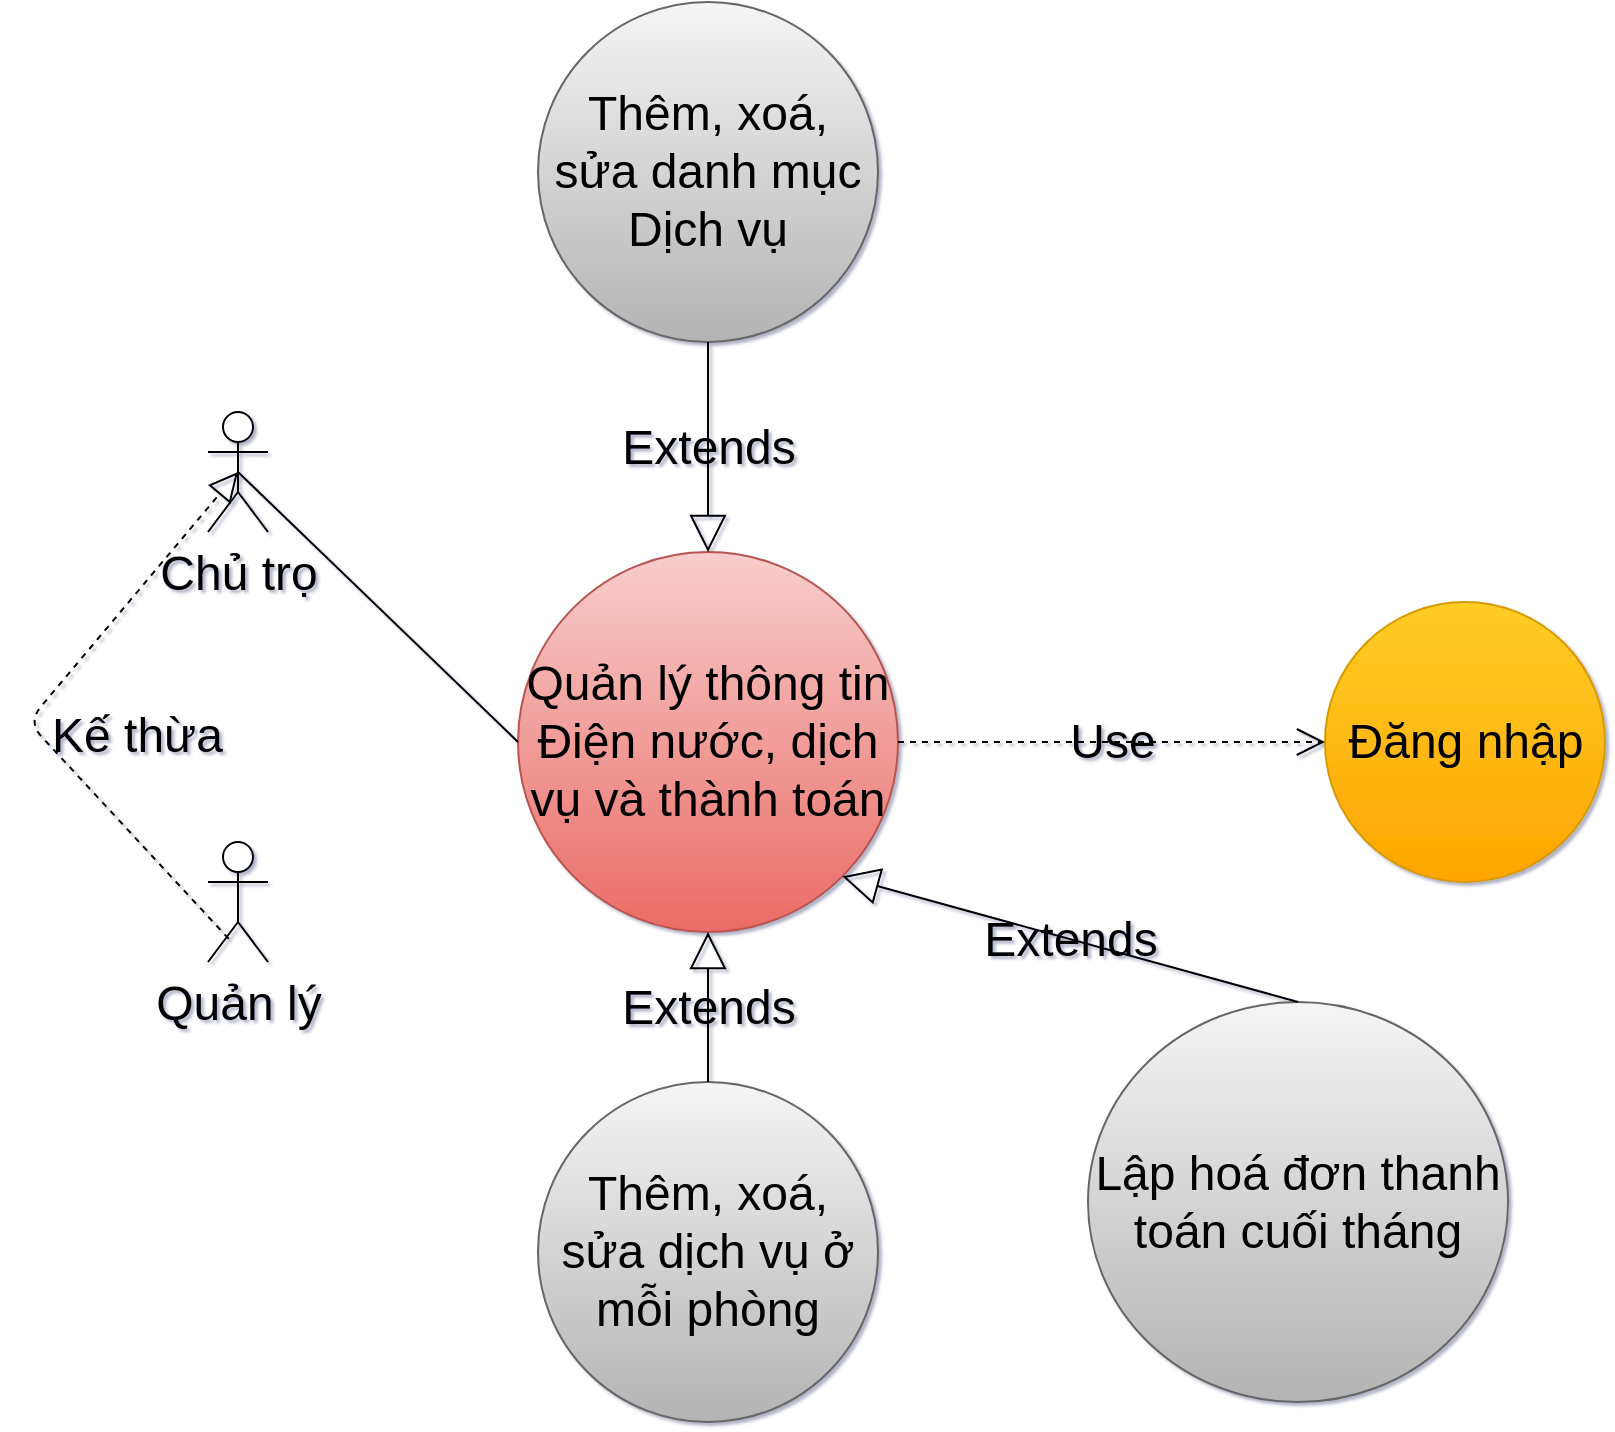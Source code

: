<mxfile version="12.2.2" type="device" pages="5"><diagram id="EhabeRkfomGC-_G6Mf3X" name="UseCase"><mxGraphModel dx="1253" dy="902" grid="1" gridSize="10" guides="1" tooltips="1" connect="1" arrows="1" fold="1" page="1" pageScale="1" pageWidth="1600" pageHeight="900" math="0" shadow="1"><root><mxCell id="0"/><mxCell id="1" parent="0"/><mxCell id="wwLjpOcgfuVR5BS85d3r-1" value="Chủ trọ" style="shape=umlActor;verticalLabelPosition=bottom;labelBackgroundColor=none;verticalAlign=top;html=1;fontSize=24;" vertex="1" parent="1"><mxGeometry x="170" y="245" width="30" height="60" as="geometry"/></mxCell><mxCell id="wwLjpOcgfuVR5BS85d3r-2" value="Quản lý" style="shape=umlActor;verticalLabelPosition=bottom;labelBackgroundColor=none;verticalAlign=top;html=1;fontSize=24;" vertex="1" parent="1"><mxGeometry x="170" y="460" width="30" height="60" as="geometry"/></mxCell><mxCell id="wwLjpOcgfuVR5BS85d3r-3" value="Quản lý thông tin Điện nước, dịch vụ và thành toán" style="ellipse;whiteSpace=wrap;html=1;fillColor=#f8cecc;gradientColor=#ea6b66;fontSize=24;strokeColor=#b85450;labelBackgroundColor=none;" vertex="1" parent="1"><mxGeometry x="325" y="315" width="190" height="190" as="geometry"/></mxCell><mxCell id="wwLjpOcgfuVR5BS85d3r-4" value="Thêm, xoá, sửa danh mục Dịch vụ" style="ellipse;whiteSpace=wrap;html=1;fillColor=#f5f5f5;gradientColor=#b3b3b3;fontSize=24;strokeColor=#666666;labelBackgroundColor=none;" vertex="1" parent="1"><mxGeometry x="335" y="40" width="170" height="170" as="geometry"/></mxCell><mxCell id="wwLjpOcgfuVR5BS85d3r-5" value="Đăng nhập" style="ellipse;whiteSpace=wrap;html=1;fillColor=#ffcd28;gradientColor=#ffa500;fontSize=24;strokeColor=#d79b00;labelBackgroundColor=none;" vertex="1" parent="1"><mxGeometry x="728.5" y="340" width="140" height="140" as="geometry"/></mxCell><mxCell id="wwLjpOcgfuVR5BS85d3r-6" value="" style="endArrow=block;dashed=1;endFill=0;endSize=12;html=1;fontSize=16;exitX=0.344;exitY=0.806;exitDx=0;exitDy=0;exitPerimeter=0;entryX=0.5;entryY=0.5;entryDx=0;entryDy=0;entryPerimeter=0;labelBackgroundColor=none;" edge="1" parent="1" source="wwLjpOcgfuVR5BS85d3r-2" target="wwLjpOcgfuVR5BS85d3r-1"><mxGeometry width="160" relative="1" as="geometry"><mxPoint x="160" y="520" as="sourcePoint"/><mxPoint x="320" y="520" as="targetPoint"/><Array as="points"><mxPoint x="80" y="400"/></Array></mxGeometry></mxCell><mxCell id="wwLjpOcgfuVR5BS85d3r-7" value="Kế thừa" style="text;html=1;resizable=0;points=[];autosize=1;align=left;verticalAlign=top;spacingTop=-4;fontSize=24;labelBackgroundColor=none;" vertex="1" parent="1"><mxGeometry x="90" y="390" width="70" height="20" as="geometry"/></mxCell><mxCell id="wwLjpOcgfuVR5BS85d3r-8" value="" style="endArrow=none;html=1;fontSize=24;entryX=0;entryY=0.5;entryDx=0;entryDy=0;exitX=0.5;exitY=0.5;exitDx=0;exitDy=0;exitPerimeter=0;labelBackgroundColor=none;" edge="1" parent="1" source="wwLjpOcgfuVR5BS85d3r-1" target="wwLjpOcgfuVR5BS85d3r-3"><mxGeometry width="50" height="50" relative="1" as="geometry"><mxPoint x="70" y="620" as="sourcePoint"/><mxPoint x="120" y="570" as="targetPoint"/></mxGeometry></mxCell><mxCell id="wwLjpOcgfuVR5BS85d3r-9" value="Use" style="endArrow=open;endSize=12;dashed=1;html=1;fontSize=24;exitX=1;exitY=0.5;exitDx=0;exitDy=0;entryX=0;entryY=0.5;entryDx=0;entryDy=0;labelBackgroundColor=none;" edge="1" parent="1" source="wwLjpOcgfuVR5BS85d3r-3" target="wwLjpOcgfuVR5BS85d3r-5"><mxGeometry width="160" relative="1" as="geometry"><mxPoint x="70" y="570" as="sourcePoint"/><mxPoint x="230" y="570" as="targetPoint"/></mxGeometry></mxCell><mxCell id="wwLjpOcgfuVR5BS85d3r-10" value="Thêm, xoá, sửa dịch vụ ở mỗi phòng" style="ellipse;whiteSpace=wrap;html=1;fillColor=#f5f5f5;gradientColor=#b3b3b3;fontSize=24;strokeColor=#666666;labelBackgroundColor=none;" vertex="1" parent="1"><mxGeometry x="335" y="580" width="170" height="170" as="geometry"/></mxCell><mxCell id="wwLjpOcgfuVR5BS85d3r-11" value="Lập hoá đơn thanh toán cuối tháng" style="ellipse;whiteSpace=wrap;html=1;fillColor=#f5f5f5;gradientColor=#b3b3b3;fontSize=24;strokeColor=#666666;labelBackgroundColor=none;" vertex="1" parent="1"><mxGeometry x="610" y="540" width="210" height="200" as="geometry"/></mxCell><mxCell id="wwLjpOcgfuVR5BS85d3r-12" value="Extends" style="endArrow=block;endSize=16;endFill=0;html=1;fontSize=24;entryX=0.5;entryY=0;entryDx=0;entryDy=0;labelBackgroundColor=none;" edge="1" parent="1" source="wwLjpOcgfuVR5BS85d3r-4" target="wwLjpOcgfuVR5BS85d3r-3"><mxGeometry width="160" relative="1" as="geometry"><mxPoint x="540" y="274" as="sourcePoint"/><mxPoint x="700" y="274" as="targetPoint"/></mxGeometry></mxCell><mxCell id="wwLjpOcgfuVR5BS85d3r-13" value="Extends" style="endArrow=block;endSize=16;endFill=0;html=1;fontSize=24;entryX=1;entryY=1;entryDx=0;entryDy=0;exitX=0.5;exitY=0;exitDx=0;exitDy=0;labelBackgroundColor=none;" edge="1" parent="1" source="wwLjpOcgfuVR5BS85d3r-11" target="wwLjpOcgfuVR5BS85d3r-3"><mxGeometry width="160" relative="1" as="geometry"><mxPoint x="437.304" y="259.651" as="sourcePoint"/><mxPoint x="430" y="340" as="targetPoint"/></mxGeometry></mxCell><mxCell id="wwLjpOcgfuVR5BS85d3r-14" value="Extends" style="endArrow=block;endSize=16;endFill=0;html=1;fontSize=24;entryX=0.5;entryY=1;entryDx=0;entryDy=0;labelBackgroundColor=none;" edge="1" parent="1" source="wwLjpOcgfuVR5BS85d3r-10" target="wwLjpOcgfuVR5BS85d3r-3"><mxGeometry width="160" relative="1" as="geometry"><mxPoint x="665" y="550" as="sourcePoint"/><mxPoint x="479.497" y="459.497" as="targetPoint"/></mxGeometry></mxCell></root></mxGraphModel></diagram><diagram id="tFuxx-PkGnuYHt8R-VOh" name="Activity"><mxGraphModel dx="1504" dy="1082" grid="1" gridSize="10" guides="1" tooltips="1" connect="1" arrows="1" fold="1" page="1" pageScale="1" pageWidth="1600" pageHeight="900" math="0" shadow="1"><root><mxCell id="Zlb95se8KCnV11uiX6VS-0"/><mxCell id="Zlb95se8KCnV11uiX6VS-1" parent="Zlb95se8KCnV11uiX6VS-0"/><mxCell id="8mtBypsHbF1njEhtLwH--0" value="" style="swimlane;html=1;childLayout=stackLayout;resizeParent=1;resizeParentMax=0;startSize=20;dashed=1;dashPattern=1 1;" vertex="1" parent="Zlb95se8KCnV11uiX6VS-1"><mxGeometry x="180" y="460" width="1180" height="1510" as="geometry"/></mxCell><mxCell id="8mtBypsHbF1njEhtLwH--1" value="Chủ trọ / Quản lý" style="swimlane;html=1;startSize=20;dashed=1;dashPattern=1 1;" vertex="1" parent="8mtBypsHbF1njEhtLwH--0"><mxGeometry y="20" width="330" height="1490" as="geometry"/></mxCell><mxCell id="8mtBypsHbF1njEhtLwH--2" value="" style="ellipse;html=1;shape=startState;fillColor=#000000;strokeColor=#ff0000;" vertex="1" parent="8mtBypsHbF1njEhtLwH--1"><mxGeometry x="185" y="40" width="30" height="30" as="geometry"/></mxCell><mxCell id="8mtBypsHbF1njEhtLwH--3" value="" style="edgeStyle=orthogonalEdgeStyle;html=1;verticalAlign=bottom;endArrow=open;endSize=8;strokeColor=#ff0000;entryX=0.5;entryY=0;entryDx=0;entryDy=0;" edge="1" parent="8mtBypsHbF1njEhtLwH--1" source="8mtBypsHbF1njEhtLwH--2" target="8mtBypsHbF1njEhtLwH--4"><mxGeometry relative="1" as="geometry"><mxPoint x="160" y="130" as="targetPoint"/></mxGeometry></mxCell><mxCell id="8mtBypsHbF1njEhtLwH--4" value="Chọn chức năng Quản lý thông tin điện nước, dịch vụ và thanh toán" style="rounded=1;whiteSpace=wrap;html=1;arcSize=40;fontColor=#000000;fillColor=#ffffc0;strokeColor=#ff0000;fontSize=20;" vertex="1" parent="8mtBypsHbF1njEhtLwH--1"><mxGeometry x="100" y="150" width="200" height="100" as="geometry"/></mxCell><mxCell id="8mtBypsHbF1njEhtLwH--5" value="Chọn chứa năng thêm / xoá / sửa Danh mục dịch vụ / Dịch vụ ở mỗi phòng" style="rounded=1;whiteSpace=wrap;html=1;arcSize=40;fontColor=#000000;fillColor=#ffffc0;strokeColor=#ff0000;fontSize=20;" vertex="1" parent="8mtBypsHbF1njEhtLwH--1"><mxGeometry x="70" y="290" width="230" height="130" as="geometry"/></mxCell><mxCell id="8mtBypsHbF1njEhtLwH--6" value="Nhập thông tin và nhấn Lưu" style="rounded=1;whiteSpace=wrap;html=1;arcSize=40;fontColor=#000000;fillColor=#ffffc0;strokeColor=#ff0000;fontSize=20;" vertex="1" parent="8mtBypsHbF1njEhtLwH--1"><mxGeometry x="100" y="519" width="200" height="100" as="geometry"/></mxCell><mxCell id="8mtBypsHbF1njEhtLwH--7" value="" style="ellipse;html=1;shape=endState;fillColor=#000000;strokeColor=#ff0000;dashed=1;dashPattern=1 1;" vertex="1" parent="8mtBypsHbF1njEhtLwH--1"><mxGeometry x="135" y="1232.5" width="30" height="30" as="geometry"/></mxCell><mxCell id="8mtBypsHbF1njEhtLwH--8" value="Phần mềm" style="swimlane;html=1;startSize=20;dashed=1;dashPattern=1 1;" vertex="1" parent="8mtBypsHbF1njEhtLwH--0"><mxGeometry x="330" y="20" width="360" height="1490" as="geometry"/></mxCell><mxCell id="8mtBypsHbF1njEhtLwH--9" value="Yêu cầu thông tin" style="rounded=1;whiteSpace=wrap;html=1;arcSize=40;fontColor=#000000;fillColor=#ffffc0;strokeColor=#ff0000;fontSize=20;" vertex="1" parent="8mtBypsHbF1njEhtLwH--8"><mxGeometry x="120" y="150" width="200" height="100" as="geometry"/></mxCell><mxCell id="8mtBypsHbF1njEhtLwH--10" value="Tiếp nhận và xử lý, hiển thị thông tin" style="rounded=1;whiteSpace=wrap;html=1;arcSize=40;fontColor=#000000;fillColor=#ffffc0;strokeColor=#ff0000;fontSize=20;" vertex="1" parent="8mtBypsHbF1njEhtLwH--8"><mxGeometry x="120" y="290.0" width="200" height="100" as="geometry"/></mxCell><mxCell id="8mtBypsHbF1njEhtLwH--11" value="Hiển thị form thông tin chi tiết của Dịch vụ / Dịch vụ ở mỗi phòng" style="rounded=1;whiteSpace=wrap;html=1;arcSize=40;fontColor=#000000;fillColor=#ffffc0;strokeColor=#ff0000;fontSize=20;" vertex="1" parent="8mtBypsHbF1njEhtLwH--8"><mxGeometry x="120" y="420" width="200" height="100" as="geometry"/></mxCell><mxCell id="8mtBypsHbF1njEhtLwH--12" value="Yêu cầu lưu thông tin" style="rounded=1;whiteSpace=wrap;html=1;arcSize=40;fontColor=#000000;fillColor=#ffffc0;strokeColor=#ff0000;fontSize=20;" vertex="1" parent="8mtBypsHbF1njEhtLwH--8"><mxGeometry x="120" y="660.0" width="200" height="100" as="geometry"/></mxCell><mxCell id="8mtBypsHbF1njEhtLwH--13" value="Yêu cầu xuất lại thông tin (vì có thay đổi)" style="rounded=1;whiteSpace=wrap;html=1;arcSize=40;fontColor=#000000;fillColor=#ffffc0;strokeColor=#ff0000;dashed=1;dashPattern=1 1;fontSize=20;" vertex="1" parent="8mtBypsHbF1njEhtLwH--8"><mxGeometry x="120" y="1009" width="200" height="100" as="geometry"/></mxCell><mxCell id="8mtBypsHbF1njEhtLwH--14" value="Xử lý và hiển thị thông tin, thông báo lưu thành công" style="rounded=1;whiteSpace=wrap;html=1;arcSize=40;fontColor=#000000;fillColor=#ffffc0;strokeColor=#ff0000;dashed=1;dashPattern=1 1;fontSize=20;" vertex="1" parent="8mtBypsHbF1njEhtLwH--8"><mxGeometry x="120" y="1193.0" width="200" height="100" as="geometry"/></mxCell><mxCell id="8mtBypsHbF1njEhtLwH--15" value="Thông báo lưu thất bại" style="rounded=1;whiteSpace=wrap;html=1;arcSize=40;fontColor=#000000;fillColor=#ffffc0;strokeColor=#ff0000;dashed=1;dashPattern=1 1;fontSize=20;" vertex="1" parent="8mtBypsHbF1njEhtLwH--8"><mxGeometry x="120" y="1340" width="200" height="100" as="geometry"/></mxCell><mxCell id="8mtBypsHbF1njEhtLwH--16" value="Hệ thống" style="swimlane;html=1;startSize=20;dashed=1;dashPattern=1 1;" vertex="1" parent="8mtBypsHbF1njEhtLwH--0"><mxGeometry x="690" y="20" width="490" height="1490" as="geometry"/></mxCell><mxCell id="8mtBypsHbF1njEhtLwH--17" value="Lấy thông tin từ CSDL" style="rounded=1;whiteSpace=wrap;html=1;arcSize=40;fontColor=#000000;fillColor=#ffffc0;strokeColor=#ff0000;fontSize=20;" vertex="1" parent="8mtBypsHbF1njEhtLwH--16"><mxGeometry x="140" y="150" width="200" height="100" as="geometry"/></mxCell><mxCell id="8mtBypsHbF1njEhtLwH--18" value="" style="edgeStyle=orthogonalEdgeStyle;html=1;verticalAlign=bottom;endArrow=open;endSize=8;strokeColor=#ff0000;entryX=0.5;entryY=0;entryDx=0;entryDy=0;" edge="1" parent="8mtBypsHbF1njEhtLwH--16" source="8mtBypsHbF1njEhtLwH--17" target="8mtBypsHbF1njEhtLwH--19"><mxGeometry relative="1" as="geometry"><mxPoint x="200" y="230" as="targetPoint"/></mxGeometry></mxCell><mxCell id="8mtBypsHbF1njEhtLwH--19" value="Trả về thông tin" style="rounded=1;whiteSpace=wrap;html=1;arcSize=40;fontColor=#000000;fillColor=#ffffc0;strokeColor=#ff0000;fontSize=20;" vertex="1" parent="8mtBypsHbF1njEhtLwH--16"><mxGeometry x="140" y="290.0" width="200" height="100" as="geometry"/></mxCell><mxCell id="8mtBypsHbF1njEhtLwH--20" value="Lưu thông tin vào CSDL" style="rounded=1;whiteSpace=wrap;html=1;arcSize=40;fontColor=#000000;fillColor=#ffffc0;strokeColor=#ff0000;dashed=1;dashPattern=1 1;fontSize=20;" vertex="1" parent="8mtBypsHbF1njEhtLwH--16"><mxGeometry x="30" y="804.5" width="200" height="100" as="geometry"/></mxCell><mxCell id="8mtBypsHbF1njEhtLwH--21" value="" style="edgeStyle=orthogonalEdgeStyle;html=1;verticalAlign=bottom;endArrow=open;endSize=8;strokeColor=#ff0000;entryX=0.5;entryY=0;entryDx=0;entryDy=0;" edge="1" parent="8mtBypsHbF1njEhtLwH--16" source="8mtBypsHbF1njEhtLwH--20" target="8mtBypsHbF1njEhtLwH--22"><mxGeometry relative="1" as="geometry"><mxPoint x="100" y="949" as="targetPoint"/></mxGeometry></mxCell><mxCell id="8mtBypsHbF1njEhtLwH--22" value="Thông báo lưu thành công" style="rounded=1;whiteSpace=wrap;html=1;arcSize=40;fontColor=#000000;fillColor=#ffffc0;strokeColor=#ff0000;dashed=1;dashPattern=1 1;fontSize=20;" vertex="1" parent="8mtBypsHbF1njEhtLwH--16"><mxGeometry x="30" y="949" width="200" height="100" as="geometry"/></mxCell><mxCell id="8mtBypsHbF1njEhtLwH--23" value="Lấy thông tin từ CSDL" style="rounded=1;whiteSpace=wrap;html=1;arcSize=40;fontColor=#000000;fillColor=#ffffc0;strokeColor=#ff0000;dashed=1;dashPattern=1 1;fontSize=20;" vertex="1" parent="8mtBypsHbF1njEhtLwH--16"><mxGeometry x="190" y="1052.5" width="200" height="100" as="geometry"/></mxCell><mxCell id="8mtBypsHbF1njEhtLwH--24" value="" style="edgeStyle=orthogonalEdgeStyle;html=1;verticalAlign=bottom;endArrow=open;endSize=8;strokeColor=#ff0000;entryX=0.5;entryY=0;entryDx=0;entryDy=0;" edge="1" parent="8mtBypsHbF1njEhtLwH--16" source="8mtBypsHbF1njEhtLwH--23" target="8mtBypsHbF1njEhtLwH--25"><mxGeometry relative="1" as="geometry"><mxPoint x="215" y="1159" as="targetPoint"/></mxGeometry></mxCell><mxCell id="8mtBypsHbF1njEhtLwH--25" value="Trả về thông tin" style="rounded=1;whiteSpace=wrap;html=1;arcSize=40;fontColor=#000000;fillColor=#ffffc0;strokeColor=#ff0000;dashed=1;dashPattern=1 1;fontSize=20;" vertex="1" parent="8mtBypsHbF1njEhtLwH--16"><mxGeometry x="190" y="1193" width="200" height="100" as="geometry"/></mxCell><mxCell id="8mtBypsHbF1njEhtLwH--26" value="Kiểm tra hợp lệ &lt;br style=&quot;font-size: 20px;&quot;&gt;thông tin" style="rhombus;whiteSpace=wrap;html=1;fillColor=#ffffc0;strokeColor=#ff0000;dashed=1;dashPattern=1 1;fontSize=20;" vertex="1" parent="8mtBypsHbF1njEhtLwH--16"><mxGeometry x="155" y="660" width="200" height="100" as="geometry"/></mxCell><mxCell id="8mtBypsHbF1njEhtLwH--27" value="no" style="edgeStyle=orthogonalEdgeStyle;html=1;align=left;verticalAlign=bottom;endArrow=open;endSize=8;strokeColor=#ff0000;entryX=1;entryY=0.5;entryDx=0;entryDy=0;exitX=1;exitY=0.5;exitDx=0;exitDy=0;labelBackgroundColor=none;" edge="1" parent="8mtBypsHbF1njEhtLwH--16" source="8mtBypsHbF1njEhtLwH--26" target="8mtBypsHbF1njEhtLwH--29"><mxGeometry x="-1" relative="1" as="geometry"><mxPoint x="370" y="1259" as="targetPoint"/><Array as="points"><mxPoint x="440" y="710"/><mxPoint x="440" y="1390"/></Array></mxGeometry></mxCell><mxCell id="8mtBypsHbF1njEhtLwH--28" value="yes" style="edgeStyle=orthogonalEdgeStyle;html=1;align=left;verticalAlign=top;endArrow=open;endSize=8;strokeColor=#ff0000;entryX=0.5;entryY=0;entryDx=0;entryDy=0;labelBackgroundColor=none;" edge="1" parent="8mtBypsHbF1njEhtLwH--16" source="8mtBypsHbF1njEhtLwH--26" target="8mtBypsHbF1njEhtLwH--20"><mxGeometry x="-1" relative="1" as="geometry"><mxPoint x="255" y="909" as="targetPoint"/></mxGeometry></mxCell><mxCell id="8mtBypsHbF1njEhtLwH--29" value="Thông báo thông tin không hợp lệ" style="rounded=1;whiteSpace=wrap;html=1;arcSize=40;fontColor=#000000;fillColor=#ffffc0;strokeColor=#ff0000;dashed=1;dashPattern=1 1;fontSize=20;" vertex="1" parent="8mtBypsHbF1njEhtLwH--16"><mxGeometry x="155" y="1340" width="200" height="100" as="geometry"/></mxCell><mxCell id="8mtBypsHbF1njEhtLwH--30" value="" style="edgeStyle=orthogonalEdgeStyle;html=1;verticalAlign=bottom;endArrow=open;endSize=8;strokeColor=#ff0000;entryX=0;entryY=0.5;entryDx=0;entryDy=0;" edge="1" parent="8mtBypsHbF1njEhtLwH--0" source="8mtBypsHbF1njEhtLwH--4" target="8mtBypsHbF1njEhtLwH--9"><mxGeometry relative="1" as="geometry"><mxPoint x="450" y="190" as="targetPoint"/></mxGeometry></mxCell><mxCell id="8mtBypsHbF1njEhtLwH--31" value="" style="edgeStyle=orthogonalEdgeStyle;html=1;verticalAlign=bottom;endArrow=open;endSize=8;strokeColor=#ff0000;entryX=0;entryY=0.5;entryDx=0;entryDy=0;" edge="1" parent="8mtBypsHbF1njEhtLwH--0" source="8mtBypsHbF1njEhtLwH--9" target="8mtBypsHbF1njEhtLwH--17"><mxGeometry relative="1" as="geometry"><mxPoint x="510" y="260" as="targetPoint"/></mxGeometry></mxCell><mxCell id="8mtBypsHbF1njEhtLwH--32" value="" style="edgeStyle=orthogonalEdgeStyle;html=1;verticalAlign=bottom;endArrow=open;endSize=8;strokeColor=#ff0000;entryX=1;entryY=0.5;entryDx=0;entryDy=0;" edge="1" parent="8mtBypsHbF1njEhtLwH--0" source="8mtBypsHbF1njEhtLwH--19" target="8mtBypsHbF1njEhtLwH--10"><mxGeometry relative="1" as="geometry"><mxPoint x="890" y="350" as="targetPoint"/></mxGeometry></mxCell><mxCell id="8mtBypsHbF1njEhtLwH--33" value="" style="edgeStyle=orthogonalEdgeStyle;html=1;verticalAlign=bottom;endArrow=open;endSize=8;strokeColor=#ff0000;entryX=1;entryY=0.5;entryDx=0;entryDy=0;" edge="1" parent="8mtBypsHbF1njEhtLwH--0" source="8mtBypsHbF1njEhtLwH--10" target="8mtBypsHbF1njEhtLwH--5"><mxGeometry relative="1" as="geometry"><mxPoint x="510" y="416" as="targetPoint"/></mxGeometry></mxCell><mxCell id="8mtBypsHbF1njEhtLwH--34" value="" style="edgeStyle=orthogonalEdgeStyle;html=1;verticalAlign=bottom;endArrow=open;endSize=8;strokeColor=#ff0000;entryX=0;entryY=0.5;entryDx=0;entryDy=0;" edge="1" parent="8mtBypsHbF1njEhtLwH--0" source="8mtBypsHbF1njEhtLwH--5" target="8mtBypsHbF1njEhtLwH--11"><mxGeometry relative="1" as="geometry"><mxPoint x="160" y="480" as="targetPoint"/><Array as="points"><mxPoint x="160" y="490"/></Array></mxGeometry></mxCell><mxCell id="8mtBypsHbF1njEhtLwH--35" value="" style="edgeStyle=orthogonalEdgeStyle;html=1;verticalAlign=bottom;endArrow=open;endSize=8;strokeColor=#ff0000;entryX=1;entryY=0.5;entryDx=0;entryDy=0;exitX=0.5;exitY=1;exitDx=0;exitDy=0;" edge="1" parent="8mtBypsHbF1njEhtLwH--0" source="8mtBypsHbF1njEhtLwH--11" target="8mtBypsHbF1njEhtLwH--6"><mxGeometry relative="1" as="geometry"><mxPoint x="510" y="609" as="targetPoint"/><mxPoint x="509.5" y="549" as="sourcePoint"/><Array as="points"><mxPoint x="550" y="589"/></Array></mxGeometry></mxCell><mxCell id="8mtBypsHbF1njEhtLwH--36" value="" style="edgeStyle=orthogonalEdgeStyle;html=1;verticalAlign=bottom;endArrow=open;endSize=8;strokeColor=#ff0000;exitX=0.5;exitY=1;exitDx=0;exitDy=0;entryX=0;entryY=0.5;entryDx=0;entryDy=0;" edge="1" parent="8mtBypsHbF1njEhtLwH--0" source="8mtBypsHbF1njEhtLwH--6" target="8mtBypsHbF1njEhtLwH--12"><mxGeometry relative="1" as="geometry"><mxPoint x="460" y="719" as="targetPoint"/><Array as="points"><mxPoint x="200" y="719"/></Array></mxGeometry></mxCell><mxCell id="8mtBypsHbF1njEhtLwH--37" value="" style="edgeStyle=orthogonalEdgeStyle;html=1;verticalAlign=bottom;endArrow=open;endSize=8;strokeColor=#ff0000;" edge="1" parent="8mtBypsHbF1njEhtLwH--0" source="8mtBypsHbF1njEhtLwH--12" target="8mtBypsHbF1njEhtLwH--26"><mxGeometry relative="1" as="geometry"><mxPoint x="850" y="699" as="targetPoint"/></mxGeometry></mxCell><mxCell id="8mtBypsHbF1njEhtLwH--38" value="" style="edgeStyle=orthogonalEdgeStyle;html=1;verticalAlign=bottom;endArrow=open;endSize=8;strokeColor=#ff0000;entryX=0.5;entryY=0;entryDx=0;entryDy=0;exitX=0;exitY=0.5;exitDx=0;exitDy=0;" edge="1" parent="8mtBypsHbF1njEhtLwH--0" source="8mtBypsHbF1njEhtLwH--22" target="8mtBypsHbF1njEhtLwH--13"><mxGeometry relative="1" as="geometry"><mxPoint x="780" y="1069" as="targetPoint"/><Array as="points"><mxPoint x="550" y="1019"/></Array></mxGeometry></mxCell><mxCell id="8mtBypsHbF1njEhtLwH--39" value="" style="edgeStyle=orthogonalEdgeStyle;html=1;verticalAlign=bottom;endArrow=open;endSize=8;strokeColor=#ff0000;entryX=0;entryY=0.75;entryDx=0;entryDy=0;" edge="1" parent="8mtBypsHbF1njEhtLwH--0" source="8mtBypsHbF1njEhtLwH--13" target="8mtBypsHbF1njEhtLwH--23"><mxGeometry relative="1" as="geometry"><mxPoint x="510" y="1129" as="targetPoint"/><Array as="points"><mxPoint x="510" y="1109"/></Array></mxGeometry></mxCell><mxCell id="8mtBypsHbF1njEhtLwH--40" value="" style="edgeStyle=orthogonalEdgeStyle;html=1;verticalAlign=bottom;endArrow=open;endSize=8;strokeColor=#ff0000;entryX=0.5;entryY=0;entryDx=0;entryDy=0;" edge="1" parent="8mtBypsHbF1njEhtLwH--0" source="8mtBypsHbF1njEhtLwH--14" target="8mtBypsHbF1njEhtLwH--7"><mxGeometry relative="1" as="geometry"><mxPoint x="90" y="1169" as="targetPoint"/><Array as="points"><mxPoint x="460" y="1253"/><mxPoint x="460" y="1253"/></Array></mxGeometry></mxCell><mxCell id="8mtBypsHbF1njEhtLwH--41" value="" style="edgeStyle=orthogonalEdgeStyle;html=1;verticalAlign=bottom;endArrow=open;endSize=8;strokeColor=#ff0000;entryX=1;entryY=0.5;entryDx=0;entryDy=0;" edge="1" parent="8mtBypsHbF1njEhtLwH--0" source="8mtBypsHbF1njEhtLwH--25" target="8mtBypsHbF1njEhtLwH--14"><mxGeometry relative="1" as="geometry"><mxPoint x="905" y="1279" as="targetPoint"/></mxGeometry></mxCell><mxCell id="8mtBypsHbF1njEhtLwH--42" value="" style="edgeStyle=orthogonalEdgeStyle;html=1;verticalAlign=bottom;endArrow=open;endSize=8;strokeColor=#ff0000;entryX=0.5;entryY=1;entryDx=0;entryDy=0;" edge="1" parent="8mtBypsHbF1njEhtLwH--0" source="8mtBypsHbF1njEhtLwH--15" target="8mtBypsHbF1njEhtLwH--7"><mxGeometry relative="1" as="geometry"><mxPoint x="510" y="1389" as="targetPoint"/></mxGeometry></mxCell><mxCell id="8mtBypsHbF1njEhtLwH--43" value="" style="edgeStyle=orthogonalEdgeStyle;html=1;verticalAlign=bottom;endArrow=open;endSize=8;strokeColor=#ff0000;entryX=1;entryY=0.5;entryDx=0;entryDy=0;" edge="1" parent="8mtBypsHbF1njEhtLwH--0" source="8mtBypsHbF1njEhtLwH--29" target="8mtBypsHbF1njEhtLwH--15"><mxGeometry relative="1" as="geometry"><mxPoint x="905" y="1379" as="targetPoint"/></mxGeometry></mxCell></root></mxGraphModel></diagram><diagram id="COHkRzgnalV8ZupNeuTn" name="Sequence"><mxGraphModel dx="1880" dy="1353" grid="1" gridSize="10" guides="1" tooltips="1" connect="1" arrows="1" fold="1" page="1" pageScale="1" pageWidth="1600" pageHeight="900" math="0" shadow="1"><root><mxCell id="dpUPNsKafFdKEXHTlXrz-0"/><mxCell id="dpUPNsKafFdKEXHTlXrz-1" parent="dpUPNsKafFdKEXHTlXrz-0"/><mxCell id="sITM98xz4iiDcM9_R1rk-0" value="" style="endArrow=none;dashed=1;html=1;fontSize=24;labelBackgroundColor=none;" edge="1" parent="dpUPNsKafFdKEXHTlXrz-1"><mxGeometry width="50" height="50" relative="1" as="geometry"><mxPoint x="380.5" y="1580" as="sourcePoint"/><mxPoint x="1580.5" y="1580" as="targetPoint"/></mxGeometry></mxCell><mxCell id="sITM98xz4iiDcM9_R1rk-1" value="ALT" style="shape=umlFrame;whiteSpace=wrap;html=1;fillColor=#f5f5f5;gradientColor=#b3b3b3;fontSize=24;strokeColor=#666666;labelBackgroundColor=none;" vertex="1" parent="dpUPNsKafFdKEXHTlXrz-1"><mxGeometry x="433" y="1109" width="1095" height="781" as="geometry"/></mxCell><mxCell id="sITM98xz4iiDcM9_R1rk-2" value="Chủ trọ / Quản lý" style="shape=umlLifeline;perimeter=lifelinePerimeter;whiteSpace=wrap;html=1;container=1;collapsible=0;recursiveResize=0;outlineConnect=0;fillColor=#f5f5f5;gradientColor=#b3b3b3;fontSize=24;strokeColor=#666666;labelBackgroundColor=none;" vertex="1" parent="dpUPNsKafFdKEXHTlXrz-1"><mxGeometry x="460" y="80" width="210" height="1900" as="geometry"/></mxCell><mxCell id="sITM98xz4iiDcM9_R1rk-3" value="Nhập thông tin và nhấn lưu" style="html=1;verticalAlign=bottom;endArrow=block;fontSize=24;labelBackgroundColor=none;" edge="1" parent="sITM98xz4iiDcM9_R1rk-2"><mxGeometry width="80" relative="1" as="geometry"><mxPoint x="102.5" y="819" as="sourcePoint"/><mxPoint x="477" y="819.0" as="targetPoint"/></mxGeometry></mxCell><mxCell id="sITM98xz4iiDcM9_R1rk-4" value="" style="html=1;points=[];perimeter=orthogonalPerimeter;fillColor=#f5f5f5;gradientColor=#b3b3b3;fontSize=24;strokeColor=#666666;labelBackgroundColor=none;" vertex="1" parent="sITM98xz4iiDcM9_R1rk-2"><mxGeometry x="102.5" y="582" width="10" height="237" as="geometry"/></mxCell><mxCell id="sITM98xz4iiDcM9_R1rk-5" value="" style="html=1;points=[];perimeter=orthogonalPerimeter;fillColor=#f5f5f5;gradientColor=#b3b3b3;fontSize=24;strokeColor=#666666;labelBackgroundColor=none;" vertex="1" parent="sITM98xz4iiDcM9_R1rk-2"><mxGeometry x="100" y="200" width="10" height="260" as="geometry"/></mxCell><mxCell id="sITM98xz4iiDcM9_R1rk-6" value="" style="html=1;points=[];perimeter=orthogonalPerimeter;fillColor=#f5f5f5;gradientColor=#b3b3b3;fontSize=24;strokeColor=#666666;labelBackgroundColor=none;" vertex="1" parent="sITM98xz4iiDcM9_R1rk-2"><mxGeometry x="112.5" y="1720" width="10" height="40" as="geometry"/></mxCell><mxCell id="sITM98xz4iiDcM9_R1rk-8" value="Chọn chức năng quản lý &lt;br&gt;thông tin điện nước, dịch vụ&lt;br&gt;&amp;nbsp;và thanh toán" style="html=1;verticalAlign=bottom;endArrow=block;fontSize=24;labelBackgroundColor=none;" edge="1" parent="sITM98xz4iiDcM9_R1rk-2" target="sITM98xz4iiDcM9_R1rk-10"><mxGeometry width="80" relative="1" as="geometry"><mxPoint x="100" y="200" as="sourcePoint"/><mxPoint x="180" y="200" as="targetPoint"/></mxGeometry></mxCell><mxCell id="sITM98xz4iiDcM9_R1rk-9" value="" style="html=1;points=[];perimeter=orthogonalPerimeter;fillColor=#f5f5f5;gradientColor=#b3b3b3;fontSize=24;strokeColor=#666666;labelBackgroundColor=none;" vertex="1" parent="sITM98xz4iiDcM9_R1rk-2"><mxGeometry x="100" y="1448" width="10" height="40" as="geometry"/></mxCell><mxCell id="sITM98xz4iiDcM9_R1rk-10" value="Phần mềm" style="shape=umlLifeline;perimeter=lifelinePerimeter;whiteSpace=wrap;html=1;container=1;collapsible=0;recursiveResize=0;outlineConnect=0;fillColor=#f5f5f5;gradientColor=#b3b3b3;fontSize=24;strokeColor=#666666;labelBackgroundColor=none;" vertex="1" parent="dpUPNsKafFdKEXHTlXrz-1"><mxGeometry x="830" y="80" width="210" height="1900" as="geometry"/></mxCell><mxCell id="sITM98xz4iiDcM9_R1rk-11" value="" style="html=1;points=[];perimeter=orthogonalPerimeter;fillColor=#f5f5f5;gradientColor=#b3b3b3;fontSize=24;strokeColor=#666666;labelBackgroundColor=none;" vertex="1" parent="sITM98xz4iiDcM9_R1rk-10"><mxGeometry x="98" y="628" width="10" height="100" as="geometry"/></mxCell><mxCell id="sITM98xz4iiDcM9_R1rk-12" value="" style="html=1;points=[];perimeter=orthogonalPerimeter;fillColor=#f5f5f5;gradientColor=#b3b3b3;fontSize=24;strokeColor=#666666;labelBackgroundColor=none;" vertex="1" parent="sITM98xz4iiDcM9_R1rk-10"><mxGeometry x="102.5" y="819" width="10" height="80" as="geometry"/></mxCell><mxCell id="sITM98xz4iiDcM9_R1rk-13" value="" style="html=1;points=[];perimeter=orthogonalPerimeter;fillColor=#f5f5f5;gradientColor=#b3b3b3;fontSize=24;strokeColor=#666666;labelBackgroundColor=none;" vertex="1" parent="sITM98xz4iiDcM9_R1rk-10"><mxGeometry x="104" y="1199" width="10" height="80" as="geometry"/></mxCell><mxCell id="sITM98xz4iiDcM9_R1rk-14" value="" style="html=1;points=[];perimeter=orthogonalPerimeter;fillColor=#f5f5f5;gradientColor=#b3b3b3;fontSize=24;strokeColor=#666666;labelBackgroundColor=none;" vertex="1" parent="sITM98xz4iiDcM9_R1rk-10"><mxGeometry x="115.5" y="1660" width="10" height="60" as="geometry"/></mxCell><mxCell id="sITM98xz4iiDcM9_R1rk-15" value="Yêu cầu lưu thông tin" style="html=1;verticalAlign=bottom;endArrow=block;fontSize=24;labelBackgroundColor=none;" edge="1" parent="sITM98xz4iiDcM9_R1rk-10"><mxGeometry width="80" relative="1" as="geometry"><mxPoint x="102.5" y="899" as="sourcePoint"/><mxPoint x="482" y="899.0" as="targetPoint"/></mxGeometry></mxCell><mxCell id="sITM98xz4iiDcM9_R1rk-16" value="Yêu cầu lấy thông tin tương ứng" style="html=1;verticalAlign=bottom;endArrow=block;fontSize=24;labelBackgroundColor=none;" edge="1" parent="sITM98xz4iiDcM9_R1rk-10" target="sITM98xz4iiDcM9_R1rk-20"><mxGeometry width="80" relative="1" as="geometry"><mxPoint x="110" y="280" as="sourcePoint"/><mxPoint x="190" y="280" as="targetPoint"/></mxGeometry></mxCell><mxCell id="sITM98xz4iiDcM9_R1rk-17" value="Hiển thị thông tin tương ứng" style="html=1;verticalAlign=bottom;endArrow=open;dashed=1;endSize=8;fontSize=24;labelBackgroundColor=none;" edge="1" parent="sITM98xz4iiDcM9_R1rk-10" target="sITM98xz4iiDcM9_R1rk-2"><mxGeometry relative="1" as="geometry"><mxPoint x="100" y="460" as="sourcePoint"/><mxPoint x="20" y="460" as="targetPoint"/></mxGeometry></mxCell><mxCell id="sITM98xz4iiDcM9_R1rk-18" value="" style="html=1;points=[];perimeter=orthogonalPerimeter;fillColor=#f5f5f5;gradientColor=#b3b3b3;fontSize=24;strokeColor=#666666;labelBackgroundColor=none;" vertex="1" parent="sITM98xz4iiDcM9_R1rk-10"><mxGeometry x="98" y="250" width="10" height="190" as="geometry"/></mxCell><mxCell id="sITM98xz4iiDcM9_R1rk-19" value="" style="html=1;points=[];perimeter=orthogonalPerimeter;fillColor=#f5f5f5;gradientColor=#b3b3b3;fontSize=24;strokeColor=#666666;labelBackgroundColor=none;" vertex="1" parent="sITM98xz4iiDcM9_R1rk-10"><mxGeometry x="102.5" y="1389" width="10" height="40" as="geometry"/></mxCell><mxCell id="sITM98xz4iiDcM9_R1rk-20" value="Hệ thống" style="shape=umlLifeline;perimeter=lifelinePerimeter;whiteSpace=wrap;html=1;container=1;collapsible=0;recursiveResize=0;outlineConnect=0;fillColor=#f5f5f5;gradientColor=#b3b3b3;fontSize=24;strokeColor=#666666;labelBackgroundColor=none;" vertex="1" parent="dpUPNsKafFdKEXHTlXrz-1"><mxGeometry x="1205" y="80" width="210" height="1900" as="geometry"/></mxCell><mxCell id="sITM98xz4iiDcM9_R1rk-21" value="Thông báo lưu thành công" style="html=1;verticalAlign=bottom;endArrow=open;dashed=1;endSize=8;fontSize=24;labelBackgroundColor=none;" edge="1" parent="sITM98xz4iiDcM9_R1rk-20"><mxGeometry relative="1" as="geometry"><mxPoint x="112.5" y="1189" as="sourcePoint"/><mxPoint x="-269.857" y="1189.0" as="targetPoint"/></mxGeometry></mxCell><mxCell id="sITM98xz4iiDcM9_R1rk-22" value="&lt;span style=&quot;color: rgba(0 , 0 , 0 , 0) ; font-family: &amp;quot;helvetica&amp;quot; , &amp;quot;arial&amp;quot; , sans-serif ; font-size: 0px&quot;&gt;%3CmxGraphModel%3E%3Croot%3E%3CmxCell%20id%3D%220%22%2F%3E%3CmxCell%20id%3D%221%22%20parent%3D%220%22%2F%3E%3CmxCell%20id%3D%222%22%20value%3D%22Ch%E1%BB%A7%20tr%E1%BB%8D%22%20style%3D%22shape%3DumlActor%3BverticalLabelPosition%3Dbottom%3BlabelBackgroundColor%3D%23ffffff%3BverticalAlign%3Dtop%3Bhtml%3D1%3BfontSize%3D24%3B%22%20vertex%3D%221%22%20parent%3D%221%22%3E%3CmxGeometry%20x%3D%22250%22%20y%3D%22245%22%20width%3D%2230%22%20height%3D%2260%22%20as%3D%22geometry%22%2F%3E%3C%2FmxCell%3E%3CmxCell%20id%3D%223%22%20value%3D%22Qu%E1%BA%A3n%20l%C3%BD%22%20style%3D%22shape%3DumlActor%3BverticalLabelPosition%3Dbottom%3BlabelBackgroundColor%3D%23ffffff%3BverticalAlign%3Dtop%3Bhtml%3D1%3BfontSize%3D24%3B%22%20vertex%3D%221%22%20parent%3D%221%22%3E%3CmxGeometry%20x%3D%22250%22%20y%3D%22460%22%20width%3D%2230%22%20height%3D%2260%22%20as%3D%22geometry%22%2F%3E%3C%2FmxCell%3E%3CmxCell%20id%3D%224%22%20value%3D%22Qu%E1%BA%A3n%20l%C3%BD%20th%C3%B4ng%20tin%20Ph%C3%B2ng%22%20style%3D%22ellipse%3BwhiteSpace%3Dwrap%3Bhtml%3D1%3BfillColor%3D%23f8cecc%3BgradientColor%3D%23ea6b66%3BfontSize%3D24%3BstrokeColor%3D%23b85450%3B%22%20vertex%3D%221%22%20parent%3D%221%22%3E%3CmxGeometry%20x%3D%22430%22%20y%3D%22330%22%20width%3D%22140%22%20height%3D%22140%22%20as%3D%22geometry%22%2F%3E%3C%2FmxCell%3E%3CmxCell%20id%3D%225%22%20value%3D%22Th%C3%AAm%2C%20xo%C3%A1%2C%20s%E1%BB%ADa%20th%C3%B4ng%20tin%20ph%C3%B2ng%22%20style%3D%22ellipse%3BwhiteSpace%3Dwrap%3Bhtml%3D1%3BfillColor%3D%23f5f5f5%3BgradientColor%3D%23b3b3b3%3BfontSize%3D24%3BstrokeColor%3D%23666666%3B%22%20vertex%3D%221%22%20parent%3D%221%22%3E%3CmxGeometry%20x%3D%22415%22%20y%3D%2240%22%20width%3D%22170%22%20height%3D%22170%22%20as%3D%22geometry%22%2F%3E%3C%2FmxCell%3E%3CmxCell%20id%3D%226%22%20value%3D%22%C4%90%C4%83ng%20nh%E1%BA%ADp%22%20style%3D%22ellipse%3BwhiteSpace%3Dwrap%3Bhtml%3D1%3BfillColor%3D%23ffcd28%3BgradientColor%3D%23ffa500%3BfontSize%3D24%3BstrokeColor%3D%23d79b00%3B%22%20vertex%3D%221%22%20parent%3D%221%22%3E%3CmxGeometry%20x%3D%22800%22%20y%3D%22330%22%20width%3D%22140%22%20height%3D%22140%22%20as%3D%22geometry%22%2F%3E%3C%2FmxCell%3E%3CmxCell%20id%3D%227%22%20value%3D%22%22%20style%3D%22endArrow%3Dblock%3Bdashed%3D1%3BendFill%3D0%3BendSize%3D12%3Bhtml%3D1%3BfontSize%3D16%3BexitX%3D0.344%3BexitY%3D0.806%3BexitDx%3D0%3BexitDy%3D0%3BexitPerimeter%3D0%3BentryX%3D0.5%3BentryY%3D0.5%3BentryDx%3D0%3BentryDy%3D0%3BentryPerimeter%3D0%3B%22%20edge%3D%221%22%20source%3D%223%22%20target%3D%222%22%20parent%3D%221%22%3E%3CmxGeometry%20width%3D%22160%22%20relative%3D%221%22%20as%3D%22geometry%22%3E%3CmxPoint%20x%3D%22240%22%20y%3D%22520%22%20as%3D%22sourcePoint%22%2F%3E%3CmxPoint%20x%3D%22400%22%20y%3D%22520%22%20as%3D%22targetPoint%22%2F%3E%3CArray%20as%3D%22points%22%3E%3CmxPoint%20x%3D%22160%22%20y%3D%22400%22%2F%3E%3C%2FArray%3E%3C%2FmxGeometry%3E%3C%2FmxCell%3E%3CmxCell%20id%3D%228%22%20value%3D%22K%E1%BA%BF%20th%E1%BB%ABa%22%20style%3D%22text%3Bhtml%3D1%3Bresizable%3D0%3Bpoints%3D%5B%5D%3Bautosize%3D1%3Balign%3Dleft%3BverticalAlign%3Dtop%3BspacingTop%3D-4%3BfontSize%3D24%3B%22%20vertex%3D%221%22%20parent%3D%221%22%3E%3CmxGeometry%20x%3D%22170%22%20y%3D%22390%22%20width%3D%2270%22%20height%3D%2220%22%20as%3D%22geometry%22%2F%3E%3C%2FmxCell%3E%3CmxCell%20id%3D%229%22%20value%3D%22%22%20style%3D%22endArrow%3Dnone%3Bhtml%3D1%3BfontSize%3D24%3BentryX%3D0%3BentryY%3D0.5%3BentryDx%3D0%3BentryDy%3D0%3BexitX%3D0.5%3BexitY%3D0.5%3BexitDx%3D0%3BexitDy%3D0%3BexitPerimeter%3D0%3B%22%20edge%3D%221%22%20source%3D%222%22%20target%3D%224%22%20parent%3D%221%22%3E%3CmxGeometry%20width%3D%2250%22%20height%3D%2250%22%20relative%3D%221%22%20as%3D%22geometry%22%3E%3CmxPoint%20x%3D%22150%22%20y%3D%22620%22%20as%3D%22sourcePoint%22%2F%3E%3CmxPoint%20x%3D%22200%22%20y%3D%22570%22%20as%3D%22targetPoint%22%2F%3E%3C%2FmxGeometry%3E%3C%2FmxCell%3E%3CmxCell%20id%3D%2210%22%20value%3D%22Use%22%20style%3D%22endArrow%3Dopen%3BendSize%3D12%3Bdashed%3D1%3Bhtml%3D1%3BfontSize%3D24%3BexitX%3D1%3BexitY%3D0.5%3BexitDx%3D0%3BexitDy%3D0%3BentryX%3D0%3BentryY%3D0.5%3BentryDx%3D0%3BentryDy%3D0%3B%22%20edge%3D%221%22%20source%3D%224%22%20target%3D%226%22%20parent%3D%221%22%3E%3CmxGeometry%20width%3D%22160%22%20relative%3D%221%22%20as%3D%22geometry%22%3E%3CmxPoint%20x%3D%22150%22%20y%3D%22570%22%20as%3D%22sourcePoint%22%2F%3E%3CmxPoint%20x%3D%22310%22%20y%3D%22570%22%20as%3D%22targetPoint%22%2F%3E%3C%2FmxGeometry%3E%3C%2FmxCell%3E%3CmxCell%20id%3D%2211%22%20value%3D%22Th%C3%AAm%2C%20xo%C3%A1%2C%20s%E1%BB%ADa%20th%C3%B4ng%20tin%20khu%20(d%C3%A3y%20nh%C3%A0)%22%20style%3D%22ellipse%3BwhiteSpace%3Dwrap%3Bhtml%3D1%3BfillColor%3D%23f5f5f5%3BgradientColor%3D%23b3b3b3%3BfontSize%3D24%3BstrokeColor%3D%23666666%3B%22%20vertex%3D%221%22%20parent%3D%221%22%3E%3CmxGeometry%20x%3D%22415%22%20y%3D%22580%22%20width%3D%22170%22%20height%3D%22170%22%20as%3D%22geometry%22%2F%3E%3C%2FmxCell%3E%3CmxCell%20id%3D%2212%22%20value%3D%22Th%C3%AAm%2C%20xo%C3%A1%2C%20s%E1%BB%ADa%20th%C3%B4ng%20tin%20t%E1%BA%A7ng%22%20style%3D%22ellipse%3BwhiteSpace%3Dwrap%3Bhtml%3D1%3BfillColor%3D%23f5f5f5%3BgradientColor%3D%23b3b3b3%3BfontSize%3D24%3BstrokeColor%3D%23666666%3B%22%20vertex%3D%221%22%20parent%3D%221%22%3E%3CmxGeometry%20x%3D%22670%22%20y%3D%22540%22%20width%3D%22170%22%20height%3D%22170%22%20as%3D%22geometry%22%2F%3E%3C%2FmxCell%3E%3CmxCell%20id%3D%2213%22%20value%3D%22Extends%22%20style%3D%22endArrow%3Dblock%3BendSize%3D16%3BendFill%3D0%3Bhtml%3D1%3BfontSize%3D24%3BentryX%3D0.5%3BentryY%3D0%3BentryDx%3D0%3BentryDy%3D0%3B%22%20edge%3D%221%22%20source%3D%225%22%20target%3D%224%22%20parent%3D%221%22%3E%3CmxGeometry%20width%3D%22160%22%20relative%3D%221%22%20as%3D%22geometry%22%3E%3CmxPoint%20x%3D%22620%22%20y%3D%22274%22%20as%3D%22sourcePoint%22%2F%3E%3CmxPoint%20x%3D%22780%22%20y%3D%22274%22%20as%3D%22targetPoint%22%2F%3E%3C%2FmxGeometry%3E%3C%2FmxCell%3E%3CmxCell%20id%3D%2214%22%20value%3D%22Extends%22%20style%3D%22endArrow%3Dblock%3BendSize%3D16%3BendFill%3D0%3Bhtml%3D1%3BfontSize%3D24%3BentryX%3D1%3BentryY%3D1%3BentryDx%3D0%3BentryDy%3D0%3BexitX%3D0.5%3BexitY%3D0%3BexitDx%3D0%3BexitDy%3D0%3B%22%20edge%3D%221%22%20source%3D%2212%22%20target%3D%224%22%20parent%3D%221%22%3E%3CmxGeometry%20width%3D%22160%22%20relative%3D%221%22%20as%3D%22geometry%22%3E%3CmxPoint%20x%3D%22517.304%22%20y%3D%22259.651%22%20as%3D%22sourcePoint%22%2F%3E%3CmxPoint%20x%3D%22510%22%20y%3D%22340%22%20as%3D%22targetPoint%22%2F%3E%3C%2FmxGeometry%3E%3C%2FmxCell%3E%3CmxCell%20id%3D%2215%22%20value%3D%22Extends%22%20style%3D%22endArrow%3Dblock%3BendSize%3D16%3BendFill%3D0%3Bhtml%3D1%3BfontSize%3D24%3BentryX%3D0.5%3BentryY%3D1%3BentryDx%3D0%3BentryDy%3D0%3B%22%20edge%3D%221%22%20source%3D%2211%22%20target%3D%224%22%20parent%3D%221%22%3E%3CmxGeometry%20width%3D%22160%22%20relative%3D%221%22%20as%3D%22geometry%22%3E%3CmxPoint%20x%3D%22745%22%20y%3D%22550%22%20as%3D%22sourcePoint%22%2F%3E%3CmxPoint%20x%3D%22559.497%22%20y%3D%22459.497%22%20as%3D%22targetPoint%22%2F%3E%3C%2FmxGeometry%3E%3C%2FmxCell%3E%3C%2Froot%3E%3C%2FmxGraphModel%3E&lt;/span&gt;" style="html=1;points=[];perimeter=orthogonalPerimeter;fillColor=#f5f5f5;gradientColor=#b3b3b3;fontSize=24;strokeColor=#666666;labelBackgroundColor=none;" vertex="1" parent="sITM98xz4iiDcM9_R1rk-20"><mxGeometry x="103" y="909" width="10" height="301" as="geometry"/></mxCell><mxCell id="sITM98xz4iiDcM9_R1rk-23" value="" style="group;labelBackgroundColor=none;" vertex="1" connectable="0" parent="sITM98xz4iiDcM9_R1rk-20"><mxGeometry x="107.5" y="919" width="25" height="90" as="geometry"/></mxCell><mxCell id="sITM98xz4iiDcM9_R1rk-24" value="Kiểm tra hợp lệ&lt;br&gt;&amp;nbsp;thông tin" style="edgeStyle=orthogonalEdgeStyle;html=1;align=left;spacingLeft=2;endArrow=block;rounded=0;entryX=1;entryY=0;fontSize=24;gradientColor=#b3b3b3;fillColor=#f5f5f5;strokeColor=#666666;labelBackgroundColor=none;" edge="1" parent="sITM98xz4iiDcM9_R1rk-23" target="sITM98xz4iiDcM9_R1rk-25"><mxGeometry relative="1" as="geometry"><mxPoint y="33" as="sourcePoint"/><Array as="points"><mxPoint/><mxPoint x="25"/><mxPoint x="25" y="70"/></Array></mxGeometry></mxCell><mxCell id="sITM98xz4iiDcM9_R1rk-25" value="" style="html=1;points=[];perimeter=orthogonalPerimeter;fillColor=#f5f5f5;gradientColor=#b3b3b3;fontSize=24;strokeColor=#666666;labelBackgroundColor=none;" vertex="1" parent="sITM98xz4iiDcM9_R1rk-23"><mxGeometry y="50" width="10" height="40" as="geometry"/></mxCell><mxCell id="sITM98xz4iiDcM9_R1rk-26" value="Thông báo lỗi" style="html=1;verticalAlign=bottom;endArrow=open;dashed=1;endSize=8;fontSize=24;labelBackgroundColor=none;" edge="1" parent="sITM98xz4iiDcM9_R1rk-20"><mxGeometry relative="1" as="geometry"><mxPoint x="107.5" y="1660" as="sourcePoint"/><mxPoint x="-259.857" y="1660.0" as="targetPoint"/></mxGeometry></mxCell><mxCell id="sITM98xz4iiDcM9_R1rk-27" value="" style="group;labelBackgroundColor=none;" vertex="1" connectable="0" parent="sITM98xz4iiDcM9_R1rk-20"><mxGeometry x="97.5" y="340" width="30" height="60" as="geometry"/></mxCell><mxCell id="sITM98xz4iiDcM9_R1rk-28" value="" style="html=1;points=[];perimeter=orthogonalPerimeter;fillColor=#f5f5f5;gradientColor=#b3b3b3;fontSize=24;strokeColor=#666666;labelBackgroundColor=none;" vertex="1" parent="sITM98xz4iiDcM9_R1rk-27"><mxGeometry y="20" width="10" height="60" as="geometry"/></mxCell><mxCell id="sITM98xz4iiDcM9_R1rk-29" value="Lấy thông tin từ CSDL" style="edgeStyle=orthogonalEdgeStyle;html=1;align=left;spacingLeft=2;endArrow=block;rounded=0;entryX=1;entryY=0;fontSize=24;labelBackgroundColor=none;" edge="1" parent="sITM98xz4iiDcM9_R1rk-27" target="sITM98xz4iiDcM9_R1rk-28"><mxGeometry relative="1" as="geometry"><mxPoint x="5" as="sourcePoint"/><Array as="points"><mxPoint x="5" y="-40"/><mxPoint x="30" y="-40"/><mxPoint x="30" y="40"/></Array></mxGeometry></mxCell><mxCell id="sITM98xz4iiDcM9_R1rk-30" value="Trả về thông tin" style="html=1;verticalAlign=bottom;endArrow=open;dashed=1;endSize=8;fontSize=24;labelBackgroundColor=none;" edge="1" parent="sITM98xz4iiDcM9_R1rk-20" target="sITM98xz4iiDcM9_R1rk-10"><mxGeometry relative="1" as="geometry"><mxPoint x="105" y="420" as="sourcePoint"/><mxPoint x="25" y="420" as="targetPoint"/></mxGeometry></mxCell><mxCell id="sITM98xz4iiDcM9_R1rk-31" value="&lt;span style=&quot;color: rgba(0 , 0 , 0 , 0) ; font-family: &amp;quot;helvetica&amp;quot; , &amp;quot;arial&amp;quot; , sans-serif ; font-size: 0px&quot;&gt;%3CmxGraphModel%3E%3Croot%3E%3CmxCell%20id%3D%220%22%2F%3E%3CmxCell%20id%3D%221%22%20parent%3D%220%22%2F%3E%3CmxCell%20id%3D%222%22%20value%3D%22Ch%E1%BB%A7%20tr%E1%BB%8D%22%20style%3D%22shape%3DumlActor%3BverticalLabelPosition%3Dbottom%3BlabelBackgroundColor%3D%23ffffff%3BverticalAlign%3Dtop%3Bhtml%3D1%3BfontSize%3D24%3B%22%20vertex%3D%221%22%20parent%3D%221%22%3E%3CmxGeometry%20x%3D%22250%22%20y%3D%22245%22%20width%3D%2230%22%20height%3D%2260%22%20as%3D%22geometry%22%2F%3E%3C%2FmxCell%3E%3CmxCell%20id%3D%223%22%20value%3D%22Qu%E1%BA%A3n%20l%C3%BD%22%20style%3D%22shape%3DumlActor%3BverticalLabelPosition%3Dbottom%3BlabelBackgroundColor%3D%23ffffff%3BverticalAlign%3Dtop%3Bhtml%3D1%3BfontSize%3D24%3B%22%20vertex%3D%221%22%20parent%3D%221%22%3E%3CmxGeometry%20x%3D%22250%22%20y%3D%22460%22%20width%3D%2230%22%20height%3D%2260%22%20as%3D%22geometry%22%2F%3E%3C%2FmxCell%3E%3CmxCell%20id%3D%224%22%20value%3D%22Qu%E1%BA%A3n%20l%C3%BD%20th%C3%B4ng%20tin%20Ph%C3%B2ng%22%20style%3D%22ellipse%3BwhiteSpace%3Dwrap%3Bhtml%3D1%3BfillColor%3D%23f8cecc%3BgradientColor%3D%23ea6b66%3BfontSize%3D24%3BstrokeColor%3D%23b85450%3B%22%20vertex%3D%221%22%20parent%3D%221%22%3E%3CmxGeometry%20x%3D%22430%22%20y%3D%22330%22%20width%3D%22140%22%20height%3D%22140%22%20as%3D%22geometry%22%2F%3E%3C%2FmxCell%3E%3CmxCell%20id%3D%225%22%20value%3D%22Th%C3%AAm%2C%20xo%C3%A1%2C%20s%E1%BB%ADa%20th%C3%B4ng%20tin%20ph%C3%B2ng%22%20style%3D%22ellipse%3BwhiteSpace%3Dwrap%3Bhtml%3D1%3BfillColor%3D%23f5f5f5%3BgradientColor%3D%23b3b3b3%3BfontSize%3D24%3BstrokeColor%3D%23666666%3B%22%20vertex%3D%221%22%20parent%3D%221%22%3E%3CmxGeometry%20x%3D%22415%22%20y%3D%2240%22%20width%3D%22170%22%20height%3D%22170%22%20as%3D%22geometry%22%2F%3E%3C%2FmxCell%3E%3CmxCell%20id%3D%226%22%20value%3D%22%C4%90%C4%83ng%20nh%E1%BA%ADp%22%20style%3D%22ellipse%3BwhiteSpace%3Dwrap%3Bhtml%3D1%3BfillColor%3D%23ffcd28%3BgradientColor%3D%23ffa500%3BfontSize%3D24%3BstrokeColor%3D%23d79b00%3B%22%20vertex%3D%221%22%20parent%3D%221%22%3E%3CmxGeometry%20x%3D%22800%22%20y%3D%22330%22%20width%3D%22140%22%20height%3D%22140%22%20as%3D%22geometry%22%2F%3E%3C%2FmxCell%3E%3CmxCell%20id%3D%227%22%20value%3D%22%22%20style%3D%22endArrow%3Dblock%3Bdashed%3D1%3BendFill%3D0%3BendSize%3D12%3Bhtml%3D1%3BfontSize%3D16%3BexitX%3D0.344%3BexitY%3D0.806%3BexitDx%3D0%3BexitDy%3D0%3BexitPerimeter%3D0%3BentryX%3D0.5%3BentryY%3D0.5%3BentryDx%3D0%3BentryDy%3D0%3BentryPerimeter%3D0%3B%22%20edge%3D%221%22%20source%3D%223%22%20target%3D%222%22%20parent%3D%221%22%3E%3CmxGeometry%20width%3D%22160%22%20relative%3D%221%22%20as%3D%22geometry%22%3E%3CmxPoint%20x%3D%22240%22%20y%3D%22520%22%20as%3D%22sourcePoint%22%2F%3E%3CmxPoint%20x%3D%22400%22%20y%3D%22520%22%20as%3D%22targetPoint%22%2F%3E%3CArray%20as%3D%22points%22%3E%3CmxPoint%20x%3D%22160%22%20y%3D%22400%22%2F%3E%3C%2FArray%3E%3C%2FmxGeometry%3E%3C%2FmxCell%3E%3CmxCell%20id%3D%228%22%20value%3D%22K%E1%BA%BF%20th%E1%BB%ABa%22%20style%3D%22text%3Bhtml%3D1%3Bresizable%3D0%3Bpoints%3D%5B%5D%3Bautosize%3D1%3Balign%3Dleft%3BverticalAlign%3Dtop%3BspacingTop%3D-4%3BfontSize%3D24%3B%22%20vertex%3D%221%22%20parent%3D%221%22%3E%3CmxGeometry%20x%3D%22170%22%20y%3D%22390%22%20width%3D%2270%22%20height%3D%2220%22%20as%3D%22geometry%22%2F%3E%3C%2FmxCell%3E%3CmxCell%20id%3D%229%22%20value%3D%22%22%20style%3D%22endArrow%3Dnone%3Bhtml%3D1%3BfontSize%3D24%3BentryX%3D0%3BentryY%3D0.5%3BentryDx%3D0%3BentryDy%3D0%3BexitX%3D0.5%3BexitY%3D0.5%3BexitDx%3D0%3BexitDy%3D0%3BexitPerimeter%3D0%3B%22%20edge%3D%221%22%20source%3D%222%22%20target%3D%224%22%20parent%3D%221%22%3E%3CmxGeometry%20width%3D%2250%22%20height%3D%2250%22%20relative%3D%221%22%20as%3D%22geometry%22%3E%3CmxPoint%20x%3D%22150%22%20y%3D%22620%22%20as%3D%22sourcePoint%22%2F%3E%3CmxPoint%20x%3D%22200%22%20y%3D%22570%22%20as%3D%22targetPoint%22%2F%3E%3C%2FmxGeometry%3E%3C%2FmxCell%3E%3CmxCell%20id%3D%2210%22%20value%3D%22Use%22%20style%3D%22endArrow%3Dopen%3BendSize%3D12%3Bdashed%3D1%3Bhtml%3D1%3BfontSize%3D24%3BexitX%3D1%3BexitY%3D0.5%3BexitDx%3D0%3BexitDy%3D0%3BentryX%3D0%3BentryY%3D0.5%3BentryDx%3D0%3BentryDy%3D0%3B%22%20edge%3D%221%22%20source%3D%224%22%20target%3D%226%22%20parent%3D%221%22%3E%3CmxGeometry%20width%3D%22160%22%20relative%3D%221%22%20as%3D%22geometry%22%3E%3CmxPoint%20x%3D%22150%22%20y%3D%22570%22%20as%3D%22sourcePoint%22%2F%3E%3CmxPoint%20x%3D%22310%22%20y%3D%22570%22%20as%3D%22targetPoint%22%2F%3E%3C%2FmxGeometry%3E%3C%2FmxCell%3E%3CmxCell%20id%3D%2211%22%20value%3D%22Th%C3%AAm%2C%20xo%C3%A1%2C%20s%E1%BB%ADa%20th%C3%B4ng%20tin%20khu%20(d%C3%A3y%20nh%C3%A0)%22%20style%3D%22ellipse%3BwhiteSpace%3Dwrap%3Bhtml%3D1%3BfillColor%3D%23f5f5f5%3BgradientColor%3D%23b3b3b3%3BfontSize%3D24%3BstrokeColor%3D%23666666%3B%22%20vertex%3D%221%22%20parent%3D%221%22%3E%3CmxGeometry%20x%3D%22415%22%20y%3D%22580%22%20width%3D%22170%22%20height%3D%22170%22%20as%3D%22geometry%22%2F%3E%3C%2FmxCell%3E%3CmxCell%20id%3D%2212%22%20value%3D%22Th%C3%AAm%2C%20xo%C3%A1%2C%20s%E1%BB%ADa%20th%C3%B4ng%20tin%20t%E1%BA%A7ng%22%20style%3D%22ellipse%3BwhiteSpace%3Dwrap%3Bhtml%3D1%3BfillColor%3D%23f5f5f5%3BgradientColor%3D%23b3b3b3%3BfontSize%3D24%3BstrokeColor%3D%23666666%3B%22%20vertex%3D%221%22%20parent%3D%221%22%3E%3CmxGeometry%20x%3D%22670%22%20y%3D%22540%22%20width%3D%22170%22%20height%3D%22170%22%20as%3D%22geometry%22%2F%3E%3C%2FmxCell%3E%3CmxCell%20id%3D%2213%22%20value%3D%22Extends%22%20style%3D%22endArrow%3Dblock%3BendSize%3D16%3BendFill%3D0%3Bhtml%3D1%3BfontSize%3D24%3BentryX%3D0.5%3BentryY%3D0%3BentryDx%3D0%3BentryDy%3D0%3B%22%20edge%3D%221%22%20source%3D%225%22%20target%3D%224%22%20parent%3D%221%22%3E%3CmxGeometry%20width%3D%22160%22%20relative%3D%221%22%20as%3D%22geometry%22%3E%3CmxPoint%20x%3D%22620%22%20y%3D%22274%22%20as%3D%22sourcePoint%22%2F%3E%3CmxPoint%20x%3D%22780%22%20y%3D%22274%22%20as%3D%22targetPoint%22%2F%3E%3C%2FmxGeometry%3E%3C%2FmxCell%3E%3CmxCell%20id%3D%2214%22%20value%3D%22Extends%22%20style%3D%22endArrow%3Dblock%3BendSize%3D16%3BendFill%3D0%3Bhtml%3D1%3BfontSize%3D24%3BentryX%3D1%3BentryY%3D1%3BentryDx%3D0%3BentryDy%3D0%3BexitX%3D0.5%3BexitY%3D0%3BexitDx%3D0%3BexitDy%3D0%3B%22%20edge%3D%221%22%20source%3D%2212%22%20target%3D%224%22%20parent%3D%221%22%3E%3CmxGeometry%20width%3D%22160%22%20relative%3D%221%22%20as%3D%22geometry%22%3E%3CmxPoint%20x%3D%22517.304%22%20y%3D%22259.651%22%20as%3D%22sourcePoint%22%2F%3E%3CmxPoint%20x%3D%22510%22%20y%3D%22340%22%20as%3D%22targetPoint%22%2F%3E%3C%2FmxGeometry%3E%3C%2FmxCell%3E%3CmxCell%20id%3D%2215%22%20value%3D%22Extends%22%20style%3D%22endArrow%3Dblock%3BendSize%3D16%3BendFill%3D0%3Bhtml%3D1%3BfontSize%3D24%3BentryX%3D0.5%3BentryY%3D1%3BentryDx%3D0%3BentryDy%3D0%3B%22%20edge%3D%221%22%20source%3D%2211%22%20target%3D%224%22%20parent%3D%221%22%3E%3CmxGeometry%20width%3D%22160%22%20relative%3D%221%22%20as%3D%22geometry%22%3E%3CmxPoint%20x%3D%22745%22%20y%3D%22550%22%20as%3D%22sourcePoint%22%2F%3E%3CmxPoint%20x%3D%22559.497%22%20y%3D%22459.497%22%20as%3D%22targetPoint%22%2F%3E%3C%2FmxGeometry%3E%3C%2FmxCell%3E%3C%2Froot%3E%3C%2FmxGraphModel%3E&lt;/span&gt;" style="html=1;points=[];perimeter=orthogonalPerimeter;fillColor=#f5f5f5;gradientColor=#b3b3b3;fontSize=24;strokeColor=#666666;labelBackgroundColor=none;" vertex="1" parent="sITM98xz4iiDcM9_R1rk-20"><mxGeometry x="103" y="1590" width="10" height="90" as="geometry"/></mxCell><mxCell id="sITM98xz4iiDcM9_R1rk-32" value="" style="html=1;points=[];perimeter=orthogonalPerimeter;dashed=1;dashPattern=1 1;fontSize=24;gradientColor=#b3b3b3;fillColor=#f5f5f5;strokeColor=#666666;labelBackgroundColor=none;" vertex="1" parent="sITM98xz4iiDcM9_R1rk-20"><mxGeometry x="103" y="1340" width="10" height="40" as="geometry"/></mxCell><mxCell id="sITM98xz4iiDcM9_R1rk-33" value="Lấy thông tin&lt;br&gt;&amp;nbsp;từ CSDL" style="edgeStyle=orthogonalEdgeStyle;html=1;align=left;spacingLeft=2;endArrow=block;rounded=0;entryX=1;entryY=0;fontSize=24;labelBackgroundColor=none;" edge="1" parent="sITM98xz4iiDcM9_R1rk-20" target="sITM98xz4iiDcM9_R1rk-32"><mxGeometry relative="1" as="geometry"><mxPoint x="108" y="1320" as="sourcePoint"/><Array as="points"><mxPoint x="133" y="1320"/></Array></mxGeometry></mxCell><mxCell id="sITM98xz4iiDcM9_R1rk-34" value="Trả về thông tin" style="html=1;verticalAlign=bottom;endArrow=open;dashed=1;endSize=8;fontSize=24;labelBackgroundColor=none;" edge="1" parent="sITM98xz4iiDcM9_R1rk-20" target="sITM98xz4iiDcM9_R1rk-10"><mxGeometry relative="1" as="geometry"><mxPoint x="105" y="1380" as="sourcePoint"/><mxPoint x="25" y="1380" as="targetPoint"/></mxGeometry></mxCell><mxCell id="sITM98xz4iiDcM9_R1rk-35" value="Hiện giao diện chi tiết &lt;br&gt;để thêm - xoá - sửa" style="html=1;verticalAlign=bottom;endArrow=open;dashed=1;endSize=8;fontSize=24;labelBackgroundColor=none;" edge="1" parent="dpUPNsKafFdKEXHTlXrz-1"><mxGeometry relative="1" as="geometry"><mxPoint x="929.5" y="813.5" as="sourcePoint"/><mxPoint x="565" y="813.5" as="targetPoint"/></mxGeometry></mxCell><mxCell id="sITM98xz4iiDcM9_R1rk-36" value="[HỢP LỆ]" style="text;html=1;resizable=0;points=[];autosize=1;align=left;verticalAlign=top;spacingTop=-4;fontSize=24;gradientColor=#7ea6e0;fillColor=#dae8fc;strokeColor=#6c8ebf;labelBackgroundColor=none;" vertex="1" parent="dpUPNsKafFdKEXHTlXrz-1"><mxGeometry x="1247.5" y="1129" width="120" height="30" as="geometry"/></mxCell><mxCell id="sITM98xz4iiDcM9_R1rk-37" value="[KHÔNG HỢP LỆ]" style="text;html=1;resizable=0;points=[];autosize=1;align=left;verticalAlign=top;spacingTop=-4;fontSize=24;gradientColor=#ffa500;fillColor=#ffcd28;strokeColor=#d79b00;labelBackgroundColor=none;" vertex="1" parent="dpUPNsKafFdKEXHTlXrz-1"><mxGeometry x="1207.5" y="1624.5" width="210" height="30" as="geometry"/></mxCell><mxCell id="sITM98xz4iiDcM9_R1rk-38" value="" style="group;labelBackgroundColor=none;" vertex="1" connectable="0" parent="dpUPNsKafFdKEXHTlXrz-1"><mxGeometry x="1312.5" y="1179" width="25" height="90" as="geometry"/></mxCell><mxCell id="sITM98xz4iiDcM9_R1rk-39" value="" style="html=1;points=[];perimeter=orthogonalPerimeter;fillColor=#f5f5f5;gradientColor=#b3b3b3;fontSize=24;strokeColor=#666666;labelBackgroundColor=none;" vertex="1" parent="sITM98xz4iiDcM9_R1rk-38"><mxGeometry y="50" width="10" height="40" as="geometry"/></mxCell><mxCell id="sITM98xz4iiDcM9_R1rk-40" value="Lưu thông tin" style="edgeStyle=orthogonalEdgeStyle;html=1;align=left;spacingLeft=2;endArrow=block;rounded=0;entryX=1;entryY=0;fontSize=24;gradientColor=#b3b3b3;fillColor=#f5f5f5;strokeColor=#666666;labelBackgroundColor=none;" edge="1" parent="sITM98xz4iiDcM9_R1rk-38" target="sITM98xz4iiDcM9_R1rk-39"><mxGeometry relative="1" as="geometry"><mxPoint y="35" as="sourcePoint"/><Array as="points"><mxPoint/><mxPoint x="25"/><mxPoint x="25" y="55"/></Array></mxGeometry></mxCell><mxCell id="sITM98xz4iiDcM9_R1rk-41" value="Xử lý và hiển thị thông tin&lt;br&gt;Thông báo lưu thành công" style="html=1;verticalAlign=bottom;endArrow=open;dashed=1;endSize=8;fontSize=24;entryX=0.486;entryY=0.763;entryDx=0;entryDy=0;entryPerimeter=0;labelBackgroundColor=none;" edge="1" parent="dpUPNsKafFdKEXHTlXrz-1"><mxGeometry relative="1" as="geometry"><mxPoint x="934.5" y="1521.7" as="sourcePoint"/><mxPoint x="562.06" y="1521.7" as="targetPoint"/></mxGeometry></mxCell><mxCell id="sITM98xz4iiDcM9_R1rk-42" value="Thông báo lỗi" style="html=1;verticalAlign=bottom;endArrow=open;dashed=1;endSize=8;fontSize=24;labelBackgroundColor=none;" edge="1" parent="dpUPNsKafFdKEXHTlXrz-1"><mxGeometry relative="1" as="geometry"><mxPoint x="944.5" y="1800" as="sourcePoint"/><mxPoint x="577.5" y="1800" as="targetPoint"/></mxGeometry></mxCell><mxCell id="sITM98xz4iiDcM9_R1rk-43" value="Yêu cấu xuất lại thông tin &lt;br&gt;(có thay đổi)" style="html=1;verticalAlign=bottom;endArrow=block;fontSize=24;labelBackgroundColor=none;" edge="1" parent="dpUPNsKafFdKEXHTlXrz-1" target="sITM98xz4iiDcM9_R1rk-20"><mxGeometry width="80" relative="1" as="geometry"><mxPoint x="940" y="1360" as="sourcePoint"/><mxPoint x="1020" y="1360" as="targetPoint"/></mxGeometry></mxCell><mxCell id="sITM98xz4iiDcM9_R1rk-7" value="Chọn chức năng thêm - xoá - sửa &lt;br&gt;danh mục dịch vụ / &lt;br&gt;dịch vụ mỗi phòng trên giao diện" style="html=1;verticalAlign=bottom;endArrow=block;fontSize=24;fillColor=#647687;strokeColor=#314354;labelBackgroundColor=none;exitX=0.75;exitY=0.198;exitDx=0;exitDy=0;exitPerimeter=0;" edge="1" parent="dpUPNsKafFdKEXHTlXrz-1" source="sITM98xz4iiDcM9_R1rk-4" target="sITM98xz4iiDcM9_R1rk-11"><mxGeometry x="0.015" y="11" width="80" relative="1" as="geometry"><mxPoint x="600" y="709" as="sourcePoint"/><mxPoint x="937" y="708.5" as="targetPoint"/><mxPoint as="offset"/></mxGeometry></mxCell></root></mxGraphModel></diagram><diagram name="Activity_LapHoaDon" id="y7OSCSwwSiNez0RM_0Kb"><mxGraphModel dx="1504" dy="1082" grid="1" gridSize="10" guides="1" tooltips="1" connect="1" arrows="1" fold="1" page="1" pageScale="1" pageWidth="1600" pageHeight="900" math="0" shadow="1"><root><mxCell id="flVzK_FNUk96HX7p2RwU-0"/><mxCell id="flVzK_FNUk96HX7p2RwU-1" parent="flVzK_FNUk96HX7p2RwU-0"/><mxCell id="flVzK_FNUk96HX7p2RwU-2" value="" style="swimlane;html=1;childLayout=stackLayout;resizeParent=1;resizeParentMax=0;startSize=20;dashed=1;dashPattern=1 1;" vertex="1" parent="flVzK_FNUk96HX7p2RwU-1"><mxGeometry x="180" y="460" width="1180" height="1510" as="geometry"/></mxCell><mxCell id="flVzK_FNUk96HX7p2RwU-3" value="Chủ trọ / Quản lý" style="swimlane;html=1;startSize=20;dashed=1;dashPattern=1 1;" vertex="1" parent="flVzK_FNUk96HX7p2RwU-2"><mxGeometry y="20" width="330" height="1490" as="geometry"/></mxCell><mxCell id="flVzK_FNUk96HX7p2RwU-4" value="" style="ellipse;html=1;shape=startState;fillColor=#000000;strokeColor=#ff0000;" vertex="1" parent="flVzK_FNUk96HX7p2RwU-3"><mxGeometry x="185" y="40" width="30" height="30" as="geometry"/></mxCell><mxCell id="flVzK_FNUk96HX7p2RwU-5" value="" style="edgeStyle=orthogonalEdgeStyle;html=1;verticalAlign=bottom;endArrow=open;endSize=8;strokeColor=#ff0000;entryX=0.5;entryY=0;entryDx=0;entryDy=0;" edge="1" parent="flVzK_FNUk96HX7p2RwU-3" source="flVzK_FNUk96HX7p2RwU-4" target="flVzK_FNUk96HX7p2RwU-6"><mxGeometry relative="1" as="geometry"><mxPoint x="160" y="130" as="targetPoint"/></mxGeometry></mxCell><mxCell id="flVzK_FNUk96HX7p2RwU-6" value="Chọn chức năng Quản lý thông tin điện nước, dịch vụ và thành toán" style="rounded=1;whiteSpace=wrap;html=1;arcSize=40;fontColor=#000000;fillColor=#ffffc0;strokeColor=#ff0000;fontSize=20;" vertex="1" parent="flVzK_FNUk96HX7p2RwU-3"><mxGeometry x="100" y="120" width="200" height="120" as="geometry"/></mxCell><mxCell id="flVzK_FNUk96HX7p2RwU-7" value="Chọn chứa năng Lập hoá đơn" style="rounded=1;whiteSpace=wrap;html=1;arcSize=40;fontColor=#000000;fillColor=#ffffc0;strokeColor=#ff0000;fontSize=20;" vertex="1" parent="flVzK_FNUk96HX7p2RwU-3"><mxGeometry x="70" y="290" width="230" height="130" as="geometry"/></mxCell><mxCell id="flVzK_FNUk96HX7p2RwU-8" value="Nhập thông tin điện nước và nhấn Lưu" style="rounded=1;whiteSpace=wrap;html=1;arcSize=40;fontColor=#000000;fillColor=#ffffc0;strokeColor=#ff0000;fontSize=20;" vertex="1" parent="flVzK_FNUk96HX7p2RwU-3"><mxGeometry x="100" y="519" width="200" height="100" as="geometry"/></mxCell><mxCell id="flVzK_FNUk96HX7p2RwU-9" value="" style="ellipse;html=1;shape=endState;fillColor=#000000;strokeColor=#ff0000;dashed=1;dashPattern=1 1;" vertex="1" parent="flVzK_FNUk96HX7p2RwU-3"><mxGeometry x="135" y="1232.5" width="30" height="30" as="geometry"/></mxCell><mxCell id="flVzK_FNUk96HX7p2RwU-10" value="Phần mềm" style="swimlane;html=1;startSize=20;dashed=1;dashPattern=1 1;" vertex="1" parent="flVzK_FNUk96HX7p2RwU-2"><mxGeometry x="330" y="20" width="360" height="1490" as="geometry"/></mxCell><mxCell id="flVzK_FNUk96HX7p2RwU-11" value="Yêu cầu thông tin" style="rounded=1;whiteSpace=wrap;html=1;arcSize=40;fontColor=#000000;fillColor=#ffffc0;strokeColor=#ff0000;fontSize=20;" vertex="1" parent="flVzK_FNUk96HX7p2RwU-10"><mxGeometry x="120" y="130" width="200" height="100" as="geometry"/></mxCell><mxCell id="flVzK_FNUk96HX7p2RwU-12" value="Tiếp nhận và xử lý, hiển thị thông tin" style="rounded=1;whiteSpace=wrap;html=1;arcSize=40;fontColor=#000000;fillColor=#ffffc0;strokeColor=#ff0000;fontSize=20;" vertex="1" parent="flVzK_FNUk96HX7p2RwU-10"><mxGeometry x="120" y="290.0" width="200" height="100" as="geometry"/></mxCell><mxCell id="flVzK_FNUk96HX7p2RwU-13" value="Hiển thị form thông tin chi tiết của hoá đơn" style="rounded=1;whiteSpace=wrap;html=1;arcSize=40;fontColor=#000000;fillColor=#ffffc0;strokeColor=#ff0000;fontSize=20;" vertex="1" parent="flVzK_FNUk96HX7p2RwU-10"><mxGeometry x="120" y="420" width="200" height="100" as="geometry"/></mxCell><mxCell id="flVzK_FNUk96HX7p2RwU-14" value="Yêu cầu lưu thông tin" style="rounded=1;whiteSpace=wrap;html=1;arcSize=40;fontColor=#000000;fillColor=#ffffc0;strokeColor=#ff0000;fontSize=20;" vertex="1" parent="flVzK_FNUk96HX7p2RwU-10"><mxGeometry x="120" y="660.0" width="200" height="100" as="geometry"/></mxCell><mxCell id="flVzK_FNUk96HX7p2RwU-15" value="Yêu cầu xuất lại thông tin (vì có thay đổi)" style="rounded=1;whiteSpace=wrap;html=1;arcSize=40;fontColor=#000000;fillColor=#ffffc0;strokeColor=#ff0000;dashed=1;dashPattern=1 1;fontSize=20;" vertex="1" parent="flVzK_FNUk96HX7p2RwU-10"><mxGeometry x="120" y="1009" width="200" height="100" as="geometry"/></mxCell><mxCell id="flVzK_FNUk96HX7p2RwU-16" value="Xử lý và hiển thị thông tin, thông báo lưu thành công" style="rounded=1;whiteSpace=wrap;html=1;arcSize=40;fontColor=#000000;fillColor=#ffffc0;strokeColor=#ff0000;dashed=1;dashPattern=1 1;fontSize=20;" vertex="1" parent="flVzK_FNUk96HX7p2RwU-10"><mxGeometry x="120" y="1193.0" width="200" height="100" as="geometry"/></mxCell><mxCell id="flVzK_FNUk96HX7p2RwU-17" value="Thông báo lưu thất bại" style="rounded=1;whiteSpace=wrap;html=1;arcSize=40;fontColor=#000000;fillColor=#ffffc0;strokeColor=#ff0000;dashed=1;dashPattern=1 1;fontSize=20;" vertex="1" parent="flVzK_FNUk96HX7p2RwU-10"><mxGeometry x="120" y="1340" width="200" height="100" as="geometry"/></mxCell><mxCell id="flVzK_FNUk96HX7p2RwU-18" value="Hệ thống" style="swimlane;html=1;startSize=20;dashed=1;dashPattern=1 1;" vertex="1" parent="flVzK_FNUk96HX7p2RwU-2"><mxGeometry x="690" y="20" width="490" height="1490" as="geometry"/></mxCell><mxCell id="flVzK_FNUk96HX7p2RwU-19" value="Lấy thông tin từ CSDL" style="rounded=1;whiteSpace=wrap;html=1;arcSize=40;fontColor=#000000;fillColor=#ffffc0;strokeColor=#ff0000;fontSize=20;" vertex="1" parent="flVzK_FNUk96HX7p2RwU-18"><mxGeometry x="140" y="130" width="200" height="100" as="geometry"/></mxCell><mxCell id="flVzK_FNUk96HX7p2RwU-20" value="" style="edgeStyle=orthogonalEdgeStyle;html=1;verticalAlign=bottom;endArrow=open;endSize=8;strokeColor=#ff0000;entryX=0.5;entryY=0;entryDx=0;entryDy=0;" edge="1" parent="flVzK_FNUk96HX7p2RwU-18" source="flVzK_FNUk96HX7p2RwU-19" target="flVzK_FNUk96HX7p2RwU-21"><mxGeometry relative="1" as="geometry"><mxPoint x="200" y="230" as="targetPoint"/></mxGeometry></mxCell><mxCell id="flVzK_FNUk96HX7p2RwU-21" value="Trả về thông tin" style="rounded=1;whiteSpace=wrap;html=1;arcSize=40;fontColor=#000000;fillColor=#ffffc0;strokeColor=#ff0000;fontSize=20;" vertex="1" parent="flVzK_FNUk96HX7p2RwU-18"><mxGeometry x="140" y="290.0" width="200" height="100" as="geometry"/></mxCell><mxCell id="flVzK_FNUk96HX7p2RwU-22" value="Lưu thông tin vào CSDL" style="rounded=1;whiteSpace=wrap;html=1;arcSize=40;fontColor=#000000;fillColor=#ffffc0;strokeColor=#ff0000;dashed=1;dashPattern=1 1;fontSize=20;" vertex="1" parent="flVzK_FNUk96HX7p2RwU-18"><mxGeometry x="30" y="804.5" width="200" height="100" as="geometry"/></mxCell><mxCell id="flVzK_FNUk96HX7p2RwU-23" value="" style="edgeStyle=orthogonalEdgeStyle;html=1;verticalAlign=bottom;endArrow=open;endSize=8;strokeColor=#ff0000;entryX=0.5;entryY=0;entryDx=0;entryDy=0;" edge="1" parent="flVzK_FNUk96HX7p2RwU-18" source="flVzK_FNUk96HX7p2RwU-22" target="flVzK_FNUk96HX7p2RwU-24"><mxGeometry relative="1" as="geometry"><mxPoint x="100" y="949" as="targetPoint"/></mxGeometry></mxCell><mxCell id="flVzK_FNUk96HX7p2RwU-24" value="Thông báo lưu thành công" style="rounded=1;whiteSpace=wrap;html=1;arcSize=40;fontColor=#000000;fillColor=#ffffc0;strokeColor=#ff0000;dashed=1;dashPattern=1 1;fontSize=20;" vertex="1" parent="flVzK_FNUk96HX7p2RwU-18"><mxGeometry x="30" y="949" width="200" height="100" as="geometry"/></mxCell><mxCell id="flVzK_FNUk96HX7p2RwU-25" value="Lấy thông tin từ CSDL" style="rounded=1;whiteSpace=wrap;html=1;arcSize=40;fontColor=#000000;fillColor=#ffffc0;strokeColor=#ff0000;dashed=1;dashPattern=1 1;fontSize=20;" vertex="1" parent="flVzK_FNUk96HX7p2RwU-18"><mxGeometry x="190" y="1052.5" width="200" height="100" as="geometry"/></mxCell><mxCell id="flVzK_FNUk96HX7p2RwU-26" value="" style="edgeStyle=orthogonalEdgeStyle;html=1;verticalAlign=bottom;endArrow=open;endSize=8;strokeColor=#ff0000;entryX=0.5;entryY=0;entryDx=0;entryDy=0;" edge="1" parent="flVzK_FNUk96HX7p2RwU-18" source="flVzK_FNUk96HX7p2RwU-25" target="flVzK_FNUk96HX7p2RwU-27"><mxGeometry relative="1" as="geometry"><mxPoint x="215" y="1159" as="targetPoint"/></mxGeometry></mxCell><mxCell id="flVzK_FNUk96HX7p2RwU-27" value="Trả về thông tin" style="rounded=1;whiteSpace=wrap;html=1;arcSize=40;fontColor=#000000;fillColor=#ffffc0;strokeColor=#ff0000;dashed=1;dashPattern=1 1;fontSize=20;" vertex="1" parent="flVzK_FNUk96HX7p2RwU-18"><mxGeometry x="190" y="1193" width="200" height="100" as="geometry"/></mxCell><mxCell id="flVzK_FNUk96HX7p2RwU-28" value="Kiểm tra hợp lệ &lt;br style=&quot;font-size: 20px;&quot;&gt;thông tin" style="rhombus;whiteSpace=wrap;html=1;fillColor=#ffffc0;strokeColor=#ff0000;dashed=1;dashPattern=1 1;fontSize=20;" vertex="1" parent="flVzK_FNUk96HX7p2RwU-18"><mxGeometry x="155" y="660" width="200" height="100" as="geometry"/></mxCell><mxCell id="flVzK_FNUk96HX7p2RwU-29" value="no" style="edgeStyle=orthogonalEdgeStyle;html=1;align=left;verticalAlign=bottom;endArrow=open;endSize=8;strokeColor=#ff0000;entryX=1;entryY=0.5;entryDx=0;entryDy=0;exitX=1;exitY=0.5;exitDx=0;exitDy=0;labelBackgroundColor=none;" edge="1" parent="flVzK_FNUk96HX7p2RwU-18" source="flVzK_FNUk96HX7p2RwU-28" target="flVzK_FNUk96HX7p2RwU-31"><mxGeometry x="-1" relative="1" as="geometry"><mxPoint x="370" y="1259" as="targetPoint"/><Array as="points"><mxPoint x="440" y="710"/><mxPoint x="440" y="1390"/></Array></mxGeometry></mxCell><mxCell id="flVzK_FNUk96HX7p2RwU-30" value="yes" style="edgeStyle=orthogonalEdgeStyle;html=1;align=left;verticalAlign=top;endArrow=open;endSize=8;strokeColor=#ff0000;entryX=0.5;entryY=0;entryDx=0;entryDy=0;labelBackgroundColor=none;" edge="1" parent="flVzK_FNUk96HX7p2RwU-18" source="flVzK_FNUk96HX7p2RwU-28" target="flVzK_FNUk96HX7p2RwU-22"><mxGeometry x="-1" relative="1" as="geometry"><mxPoint x="255" y="909" as="targetPoint"/></mxGeometry></mxCell><mxCell id="flVzK_FNUk96HX7p2RwU-31" value="Thông báo thông tin không hợp lệ" style="rounded=1;whiteSpace=wrap;html=1;arcSize=40;fontColor=#000000;fillColor=#ffffc0;strokeColor=#ff0000;dashed=1;dashPattern=1 1;fontSize=20;" vertex="1" parent="flVzK_FNUk96HX7p2RwU-18"><mxGeometry x="155" y="1340" width="200" height="100" as="geometry"/></mxCell><mxCell id="flVzK_FNUk96HX7p2RwU-32" value="" style="edgeStyle=orthogonalEdgeStyle;html=1;verticalAlign=bottom;endArrow=open;endSize=8;strokeColor=#ff0000;entryX=0;entryY=0.5;entryDx=0;entryDy=0;" edge="1" parent="flVzK_FNUk96HX7p2RwU-2" source="flVzK_FNUk96HX7p2RwU-6" target="flVzK_FNUk96HX7p2RwU-11"><mxGeometry relative="1" as="geometry"><mxPoint x="450" y="190" as="targetPoint"/></mxGeometry></mxCell><mxCell id="flVzK_FNUk96HX7p2RwU-33" value="" style="edgeStyle=orthogonalEdgeStyle;html=1;verticalAlign=bottom;endArrow=open;endSize=8;strokeColor=#ff0000;entryX=0;entryY=0.5;entryDx=0;entryDy=0;" edge="1" parent="flVzK_FNUk96HX7p2RwU-2" source="flVzK_FNUk96HX7p2RwU-11" target="flVzK_FNUk96HX7p2RwU-19"><mxGeometry relative="1" as="geometry"><mxPoint x="510" y="260" as="targetPoint"/></mxGeometry></mxCell><mxCell id="flVzK_FNUk96HX7p2RwU-34" value="" style="edgeStyle=orthogonalEdgeStyle;html=1;verticalAlign=bottom;endArrow=open;endSize=8;strokeColor=#ff0000;entryX=1;entryY=0.5;entryDx=0;entryDy=0;" edge="1" parent="flVzK_FNUk96HX7p2RwU-2" source="flVzK_FNUk96HX7p2RwU-21" target="flVzK_FNUk96HX7p2RwU-12"><mxGeometry relative="1" as="geometry"><mxPoint x="890" y="350" as="targetPoint"/></mxGeometry></mxCell><mxCell id="flVzK_FNUk96HX7p2RwU-35" value="" style="edgeStyle=orthogonalEdgeStyle;html=1;verticalAlign=bottom;endArrow=open;endSize=8;strokeColor=#ff0000;entryX=1;entryY=0.5;entryDx=0;entryDy=0;" edge="1" parent="flVzK_FNUk96HX7p2RwU-2" source="flVzK_FNUk96HX7p2RwU-12" target="flVzK_FNUk96HX7p2RwU-7"><mxGeometry relative="1" as="geometry"><mxPoint x="510" y="416" as="targetPoint"/></mxGeometry></mxCell><mxCell id="flVzK_FNUk96HX7p2RwU-36" value="" style="edgeStyle=orthogonalEdgeStyle;html=1;verticalAlign=bottom;endArrow=open;endSize=8;strokeColor=#ff0000;entryX=0;entryY=0.5;entryDx=0;entryDy=0;" edge="1" parent="flVzK_FNUk96HX7p2RwU-2" source="flVzK_FNUk96HX7p2RwU-7" target="flVzK_FNUk96HX7p2RwU-13"><mxGeometry relative="1" as="geometry"><mxPoint x="160" y="480" as="targetPoint"/><Array as="points"><mxPoint x="160" y="490"/></Array></mxGeometry></mxCell><mxCell id="flVzK_FNUk96HX7p2RwU-37" value="" style="edgeStyle=orthogonalEdgeStyle;html=1;verticalAlign=bottom;endArrow=open;endSize=8;strokeColor=#ff0000;entryX=1;entryY=0.5;entryDx=0;entryDy=0;exitX=0.5;exitY=1;exitDx=0;exitDy=0;" edge="1" parent="flVzK_FNUk96HX7p2RwU-2" source="flVzK_FNUk96HX7p2RwU-13" target="flVzK_FNUk96HX7p2RwU-8"><mxGeometry relative="1" as="geometry"><mxPoint x="510" y="609" as="targetPoint"/><mxPoint x="509.5" y="549" as="sourcePoint"/><Array as="points"><mxPoint x="550" y="589"/></Array></mxGeometry></mxCell><mxCell id="flVzK_FNUk96HX7p2RwU-38" value="" style="edgeStyle=orthogonalEdgeStyle;html=1;verticalAlign=bottom;endArrow=open;endSize=8;strokeColor=#ff0000;exitX=0.5;exitY=1;exitDx=0;exitDy=0;entryX=0;entryY=0.5;entryDx=0;entryDy=0;" edge="1" parent="flVzK_FNUk96HX7p2RwU-2" source="flVzK_FNUk96HX7p2RwU-8" target="flVzK_FNUk96HX7p2RwU-14"><mxGeometry relative="1" as="geometry"><mxPoint x="460" y="719" as="targetPoint"/><Array as="points"><mxPoint x="200" y="719"/></Array></mxGeometry></mxCell><mxCell id="flVzK_FNUk96HX7p2RwU-39" value="" style="edgeStyle=orthogonalEdgeStyle;html=1;verticalAlign=bottom;endArrow=open;endSize=8;strokeColor=#ff0000;" edge="1" parent="flVzK_FNUk96HX7p2RwU-2" source="flVzK_FNUk96HX7p2RwU-14" target="flVzK_FNUk96HX7p2RwU-28"><mxGeometry relative="1" as="geometry"><mxPoint x="850" y="699" as="targetPoint"/></mxGeometry></mxCell><mxCell id="flVzK_FNUk96HX7p2RwU-40" value="" style="edgeStyle=orthogonalEdgeStyle;html=1;verticalAlign=bottom;endArrow=open;endSize=8;strokeColor=#ff0000;entryX=0.5;entryY=0;entryDx=0;entryDy=0;exitX=0;exitY=0.5;exitDx=0;exitDy=0;" edge="1" parent="flVzK_FNUk96HX7p2RwU-2" source="flVzK_FNUk96HX7p2RwU-24" target="flVzK_FNUk96HX7p2RwU-15"><mxGeometry relative="1" as="geometry"><mxPoint x="780" y="1069" as="targetPoint"/><Array as="points"><mxPoint x="550" y="1019"/></Array></mxGeometry></mxCell><mxCell id="flVzK_FNUk96HX7p2RwU-41" value="" style="edgeStyle=orthogonalEdgeStyle;html=1;verticalAlign=bottom;endArrow=open;endSize=8;strokeColor=#ff0000;entryX=0;entryY=0.75;entryDx=0;entryDy=0;" edge="1" parent="flVzK_FNUk96HX7p2RwU-2" source="flVzK_FNUk96HX7p2RwU-15" target="flVzK_FNUk96HX7p2RwU-25"><mxGeometry relative="1" as="geometry"><mxPoint x="510" y="1129" as="targetPoint"/><Array as="points"><mxPoint x="510" y="1109"/></Array></mxGeometry></mxCell><mxCell id="flVzK_FNUk96HX7p2RwU-42" value="" style="edgeStyle=orthogonalEdgeStyle;html=1;verticalAlign=bottom;endArrow=open;endSize=8;strokeColor=#ff0000;entryX=0.5;entryY=0;entryDx=0;entryDy=0;" edge="1" parent="flVzK_FNUk96HX7p2RwU-2" source="flVzK_FNUk96HX7p2RwU-16" target="flVzK_FNUk96HX7p2RwU-9"><mxGeometry relative="1" as="geometry"><mxPoint x="90" y="1169" as="targetPoint"/><Array as="points"><mxPoint x="460" y="1253"/><mxPoint x="460" y="1253"/></Array></mxGeometry></mxCell><mxCell id="flVzK_FNUk96HX7p2RwU-43" value="" style="edgeStyle=orthogonalEdgeStyle;html=1;verticalAlign=bottom;endArrow=open;endSize=8;strokeColor=#ff0000;entryX=1;entryY=0.5;entryDx=0;entryDy=0;" edge="1" parent="flVzK_FNUk96HX7p2RwU-2" source="flVzK_FNUk96HX7p2RwU-27" target="flVzK_FNUk96HX7p2RwU-16"><mxGeometry relative="1" as="geometry"><mxPoint x="905" y="1279" as="targetPoint"/></mxGeometry></mxCell><mxCell id="flVzK_FNUk96HX7p2RwU-44" value="" style="edgeStyle=orthogonalEdgeStyle;html=1;verticalAlign=bottom;endArrow=open;endSize=8;strokeColor=#ff0000;entryX=0.5;entryY=1;entryDx=0;entryDy=0;" edge="1" parent="flVzK_FNUk96HX7p2RwU-2" source="flVzK_FNUk96HX7p2RwU-17" target="flVzK_FNUk96HX7p2RwU-9"><mxGeometry relative="1" as="geometry"><mxPoint x="510" y="1389" as="targetPoint"/></mxGeometry></mxCell><mxCell id="flVzK_FNUk96HX7p2RwU-45" value="" style="edgeStyle=orthogonalEdgeStyle;html=1;verticalAlign=bottom;endArrow=open;endSize=8;strokeColor=#ff0000;entryX=1;entryY=0.5;entryDx=0;entryDy=0;" edge="1" parent="flVzK_FNUk96HX7p2RwU-2" source="flVzK_FNUk96HX7p2RwU-31" target="flVzK_FNUk96HX7p2RwU-17"><mxGeometry relative="1" as="geometry"><mxPoint x="905" y="1379" as="targetPoint"/></mxGeometry></mxCell></root></mxGraphModel></diagram><diagram name="Sequence_LapHoaDon" id="GGdl_9iyV0wBFeUF7B__"><mxGraphModel dx="1880" dy="1353" grid="1" gridSize="10" guides="1" tooltips="1" connect="1" arrows="1" fold="1" page="1" pageScale="1" pageWidth="1600" pageHeight="900" math="0" shadow="1"><root><mxCell id="vxx_o2jsScqdJOj6jLbb-0"/><mxCell id="vxx_o2jsScqdJOj6jLbb-1" parent="vxx_o2jsScqdJOj6jLbb-0"/><mxCell id="vxx_o2jsScqdJOj6jLbb-2" value="" style="endArrow=none;dashed=1;html=1;fontSize=24;labelBackgroundColor=none;" edge="1" parent="vxx_o2jsScqdJOj6jLbb-1"><mxGeometry width="50" height="50" relative="1" as="geometry"><mxPoint x="380.5" y="1580" as="sourcePoint"/><mxPoint x="1580.5" y="1580" as="targetPoint"/></mxGeometry></mxCell><mxCell id="vxx_o2jsScqdJOj6jLbb-3" value="ALT" style="shape=umlFrame;whiteSpace=wrap;html=1;fillColor=#f5f5f5;gradientColor=#b3b3b3;fontSize=24;strokeColor=#666666;labelBackgroundColor=none;" vertex="1" parent="vxx_o2jsScqdJOj6jLbb-1"><mxGeometry x="433" y="1109" width="1095" height="781" as="geometry"/></mxCell><mxCell id="vxx_o2jsScqdJOj6jLbb-4" value="Chủ trọ / Quản lý" style="shape=umlLifeline;perimeter=lifelinePerimeter;whiteSpace=wrap;html=1;container=1;collapsible=0;recursiveResize=0;outlineConnect=0;fillColor=#f5f5f5;gradientColor=#b3b3b3;fontSize=24;strokeColor=#666666;labelBackgroundColor=none;" vertex="1" parent="vxx_o2jsScqdJOj6jLbb-1"><mxGeometry x="460" y="80" width="210" height="1900" as="geometry"/></mxCell><mxCell id="vxx_o2jsScqdJOj6jLbb-5" value="Nhập thông tin và nhấn lưu" style="html=1;verticalAlign=bottom;endArrow=block;fontSize=24;labelBackgroundColor=none;" edge="1" parent="vxx_o2jsScqdJOj6jLbb-4"><mxGeometry width="80" relative="1" as="geometry"><mxPoint x="102.5" y="819" as="sourcePoint"/><mxPoint x="477" y="819.0" as="targetPoint"/></mxGeometry></mxCell><mxCell id="vxx_o2jsScqdJOj6jLbb-6" value="" style="html=1;points=[];perimeter=orthogonalPerimeter;fillColor=#f5f5f5;gradientColor=#b3b3b3;fontSize=24;strokeColor=#666666;labelBackgroundColor=none;" vertex="1" parent="vxx_o2jsScqdJOj6jLbb-4"><mxGeometry x="102.5" y="582" width="10" height="237" as="geometry"/></mxCell><mxCell id="vxx_o2jsScqdJOj6jLbb-7" value="" style="html=1;points=[];perimeter=orthogonalPerimeter;fillColor=#f5f5f5;gradientColor=#b3b3b3;fontSize=24;strokeColor=#666666;labelBackgroundColor=none;" vertex="1" parent="vxx_o2jsScqdJOj6jLbb-4"><mxGeometry x="100" y="200" width="10" height="260" as="geometry"/></mxCell><mxCell id="vxx_o2jsScqdJOj6jLbb-8" value="" style="html=1;points=[];perimeter=orthogonalPerimeter;fillColor=#f5f5f5;gradientColor=#b3b3b3;fontSize=24;strokeColor=#666666;labelBackgroundColor=none;" vertex="1" parent="vxx_o2jsScqdJOj6jLbb-4"><mxGeometry x="112.5" y="1720" width="10" height="40" as="geometry"/></mxCell><mxCell id="vxx_o2jsScqdJOj6jLbb-9" value="Chọn chức năng quản lý &lt;br&gt;thông tin điện nước, dịch vụ&lt;br&gt;&amp;nbsp;và thanh toán" style="html=1;verticalAlign=bottom;endArrow=block;fontSize=24;labelBackgroundColor=none;" edge="1" parent="vxx_o2jsScqdJOj6jLbb-4" target="vxx_o2jsScqdJOj6jLbb-11"><mxGeometry width="80" relative="1" as="geometry"><mxPoint x="100" y="200" as="sourcePoint"/><mxPoint x="180" y="200" as="targetPoint"/></mxGeometry></mxCell><mxCell id="vxx_o2jsScqdJOj6jLbb-10" value="" style="html=1;points=[];perimeter=orthogonalPerimeter;fillColor=#f5f5f5;gradientColor=#b3b3b3;fontSize=24;strokeColor=#666666;labelBackgroundColor=none;" vertex="1" parent="vxx_o2jsScqdJOj6jLbb-4"><mxGeometry x="100" y="1448" width="10" height="40" as="geometry"/></mxCell><mxCell id="vxx_o2jsScqdJOj6jLbb-11" value="Phần mềm" style="shape=umlLifeline;perimeter=lifelinePerimeter;whiteSpace=wrap;html=1;container=1;collapsible=0;recursiveResize=0;outlineConnect=0;fillColor=#f5f5f5;gradientColor=#b3b3b3;fontSize=24;strokeColor=#666666;labelBackgroundColor=none;" vertex="1" parent="vxx_o2jsScqdJOj6jLbb-1"><mxGeometry x="830" y="80" width="210" height="1900" as="geometry"/></mxCell><mxCell id="vxx_o2jsScqdJOj6jLbb-12" value="" style="html=1;points=[];perimeter=orthogonalPerimeter;fillColor=#f5f5f5;gradientColor=#b3b3b3;fontSize=24;strokeColor=#666666;labelBackgroundColor=none;" vertex="1" parent="vxx_o2jsScqdJOj6jLbb-11"><mxGeometry x="98" y="628" width="10" height="100" as="geometry"/></mxCell><mxCell id="vxx_o2jsScqdJOj6jLbb-13" value="" style="html=1;points=[];perimeter=orthogonalPerimeter;fillColor=#f5f5f5;gradientColor=#b3b3b3;fontSize=24;strokeColor=#666666;labelBackgroundColor=none;" vertex="1" parent="vxx_o2jsScqdJOj6jLbb-11"><mxGeometry x="102.5" y="819" width="10" height="80" as="geometry"/></mxCell><mxCell id="vxx_o2jsScqdJOj6jLbb-14" value="" style="html=1;points=[];perimeter=orthogonalPerimeter;fillColor=#f5f5f5;gradientColor=#b3b3b3;fontSize=24;strokeColor=#666666;labelBackgroundColor=none;" vertex="1" parent="vxx_o2jsScqdJOj6jLbb-11"><mxGeometry x="104" y="1199" width="10" height="80" as="geometry"/></mxCell><mxCell id="vxx_o2jsScqdJOj6jLbb-15" value="" style="html=1;points=[];perimeter=orthogonalPerimeter;fillColor=#f5f5f5;gradientColor=#b3b3b3;fontSize=24;strokeColor=#666666;labelBackgroundColor=none;" vertex="1" parent="vxx_o2jsScqdJOj6jLbb-11"><mxGeometry x="115.5" y="1660" width="10" height="60" as="geometry"/></mxCell><mxCell id="vxx_o2jsScqdJOj6jLbb-16" value="Yêu cầu lưu thông tin" style="html=1;verticalAlign=bottom;endArrow=block;fontSize=24;labelBackgroundColor=none;" edge="1" parent="vxx_o2jsScqdJOj6jLbb-11"><mxGeometry width="80" relative="1" as="geometry"><mxPoint x="102.5" y="899" as="sourcePoint"/><mxPoint x="482" y="899.0" as="targetPoint"/></mxGeometry></mxCell><mxCell id="vxx_o2jsScqdJOj6jLbb-17" value="Yêu cầu lấy thông tin tương ứng" style="html=1;verticalAlign=bottom;endArrow=block;fontSize=24;labelBackgroundColor=none;" edge="1" parent="vxx_o2jsScqdJOj6jLbb-11" target="vxx_o2jsScqdJOj6jLbb-21"><mxGeometry width="80" relative="1" as="geometry"><mxPoint x="110" y="280" as="sourcePoint"/><mxPoint x="190" y="280" as="targetPoint"/></mxGeometry></mxCell><mxCell id="vxx_o2jsScqdJOj6jLbb-18" value="Hiển thị thông tin tương ứng" style="html=1;verticalAlign=bottom;endArrow=open;dashed=1;endSize=8;fontSize=24;labelBackgroundColor=none;" edge="1" parent="vxx_o2jsScqdJOj6jLbb-11" target="vxx_o2jsScqdJOj6jLbb-4"><mxGeometry relative="1" as="geometry"><mxPoint x="100" y="460" as="sourcePoint"/><mxPoint x="20" y="460" as="targetPoint"/></mxGeometry></mxCell><mxCell id="vxx_o2jsScqdJOj6jLbb-19" value="" style="html=1;points=[];perimeter=orthogonalPerimeter;fillColor=#f5f5f5;gradientColor=#b3b3b3;fontSize=24;strokeColor=#666666;labelBackgroundColor=none;" vertex="1" parent="vxx_o2jsScqdJOj6jLbb-11"><mxGeometry x="98" y="250" width="10" height="190" as="geometry"/></mxCell><mxCell id="vxx_o2jsScqdJOj6jLbb-20" value="" style="html=1;points=[];perimeter=orthogonalPerimeter;fillColor=#f5f5f5;gradientColor=#b3b3b3;fontSize=24;strokeColor=#666666;labelBackgroundColor=none;" vertex="1" parent="vxx_o2jsScqdJOj6jLbb-11"><mxGeometry x="102.5" y="1389" width="10" height="40" as="geometry"/></mxCell><mxCell id="vxx_o2jsScqdJOj6jLbb-21" value="Hệ thống" style="shape=umlLifeline;perimeter=lifelinePerimeter;whiteSpace=wrap;html=1;container=1;collapsible=0;recursiveResize=0;outlineConnect=0;fillColor=#f5f5f5;gradientColor=#b3b3b3;fontSize=24;strokeColor=#666666;labelBackgroundColor=none;" vertex="1" parent="vxx_o2jsScqdJOj6jLbb-1"><mxGeometry x="1205" y="80" width="210" height="1900" as="geometry"/></mxCell><mxCell id="vxx_o2jsScqdJOj6jLbb-22" value="Thông báo lưu thành công" style="html=1;verticalAlign=bottom;endArrow=open;dashed=1;endSize=8;fontSize=24;labelBackgroundColor=none;" edge="1" parent="vxx_o2jsScqdJOj6jLbb-21"><mxGeometry relative="1" as="geometry"><mxPoint x="112.5" y="1189" as="sourcePoint"/><mxPoint x="-269.857" y="1189.0" as="targetPoint"/></mxGeometry></mxCell><mxCell id="vxx_o2jsScqdJOj6jLbb-23" value="&lt;span style=&quot;color: rgba(0 , 0 , 0 , 0) ; font-family: &amp;quot;helvetica&amp;quot; , &amp;quot;arial&amp;quot; , sans-serif ; font-size: 0px&quot;&gt;%3CmxGraphModel%3E%3Croot%3E%3CmxCell%20id%3D%220%22%2F%3E%3CmxCell%20id%3D%221%22%20parent%3D%220%22%2F%3E%3CmxCell%20id%3D%222%22%20value%3D%22Ch%E1%BB%A7%20tr%E1%BB%8D%22%20style%3D%22shape%3DumlActor%3BverticalLabelPosition%3Dbottom%3BlabelBackgroundColor%3D%23ffffff%3BverticalAlign%3Dtop%3Bhtml%3D1%3BfontSize%3D24%3B%22%20vertex%3D%221%22%20parent%3D%221%22%3E%3CmxGeometry%20x%3D%22250%22%20y%3D%22245%22%20width%3D%2230%22%20height%3D%2260%22%20as%3D%22geometry%22%2F%3E%3C%2FmxCell%3E%3CmxCell%20id%3D%223%22%20value%3D%22Qu%E1%BA%A3n%20l%C3%BD%22%20style%3D%22shape%3DumlActor%3BverticalLabelPosition%3Dbottom%3BlabelBackgroundColor%3D%23ffffff%3BverticalAlign%3Dtop%3Bhtml%3D1%3BfontSize%3D24%3B%22%20vertex%3D%221%22%20parent%3D%221%22%3E%3CmxGeometry%20x%3D%22250%22%20y%3D%22460%22%20width%3D%2230%22%20height%3D%2260%22%20as%3D%22geometry%22%2F%3E%3C%2FmxCell%3E%3CmxCell%20id%3D%224%22%20value%3D%22Qu%E1%BA%A3n%20l%C3%BD%20th%C3%B4ng%20tin%20Ph%C3%B2ng%22%20style%3D%22ellipse%3BwhiteSpace%3Dwrap%3Bhtml%3D1%3BfillColor%3D%23f8cecc%3BgradientColor%3D%23ea6b66%3BfontSize%3D24%3BstrokeColor%3D%23b85450%3B%22%20vertex%3D%221%22%20parent%3D%221%22%3E%3CmxGeometry%20x%3D%22430%22%20y%3D%22330%22%20width%3D%22140%22%20height%3D%22140%22%20as%3D%22geometry%22%2F%3E%3C%2FmxCell%3E%3CmxCell%20id%3D%225%22%20value%3D%22Th%C3%AAm%2C%20xo%C3%A1%2C%20s%E1%BB%ADa%20th%C3%B4ng%20tin%20ph%C3%B2ng%22%20style%3D%22ellipse%3BwhiteSpace%3Dwrap%3Bhtml%3D1%3BfillColor%3D%23f5f5f5%3BgradientColor%3D%23b3b3b3%3BfontSize%3D24%3BstrokeColor%3D%23666666%3B%22%20vertex%3D%221%22%20parent%3D%221%22%3E%3CmxGeometry%20x%3D%22415%22%20y%3D%2240%22%20width%3D%22170%22%20height%3D%22170%22%20as%3D%22geometry%22%2F%3E%3C%2FmxCell%3E%3CmxCell%20id%3D%226%22%20value%3D%22%C4%90%C4%83ng%20nh%E1%BA%ADp%22%20style%3D%22ellipse%3BwhiteSpace%3Dwrap%3Bhtml%3D1%3BfillColor%3D%23ffcd28%3BgradientColor%3D%23ffa500%3BfontSize%3D24%3BstrokeColor%3D%23d79b00%3B%22%20vertex%3D%221%22%20parent%3D%221%22%3E%3CmxGeometry%20x%3D%22800%22%20y%3D%22330%22%20width%3D%22140%22%20height%3D%22140%22%20as%3D%22geometry%22%2F%3E%3C%2FmxCell%3E%3CmxCell%20id%3D%227%22%20value%3D%22%22%20style%3D%22endArrow%3Dblock%3Bdashed%3D1%3BendFill%3D0%3BendSize%3D12%3Bhtml%3D1%3BfontSize%3D16%3BexitX%3D0.344%3BexitY%3D0.806%3BexitDx%3D0%3BexitDy%3D0%3BexitPerimeter%3D0%3BentryX%3D0.5%3BentryY%3D0.5%3BentryDx%3D0%3BentryDy%3D0%3BentryPerimeter%3D0%3B%22%20edge%3D%221%22%20source%3D%223%22%20target%3D%222%22%20parent%3D%221%22%3E%3CmxGeometry%20width%3D%22160%22%20relative%3D%221%22%20as%3D%22geometry%22%3E%3CmxPoint%20x%3D%22240%22%20y%3D%22520%22%20as%3D%22sourcePoint%22%2F%3E%3CmxPoint%20x%3D%22400%22%20y%3D%22520%22%20as%3D%22targetPoint%22%2F%3E%3CArray%20as%3D%22points%22%3E%3CmxPoint%20x%3D%22160%22%20y%3D%22400%22%2F%3E%3C%2FArray%3E%3C%2FmxGeometry%3E%3C%2FmxCell%3E%3CmxCell%20id%3D%228%22%20value%3D%22K%E1%BA%BF%20th%E1%BB%ABa%22%20style%3D%22text%3Bhtml%3D1%3Bresizable%3D0%3Bpoints%3D%5B%5D%3Bautosize%3D1%3Balign%3Dleft%3BverticalAlign%3Dtop%3BspacingTop%3D-4%3BfontSize%3D24%3B%22%20vertex%3D%221%22%20parent%3D%221%22%3E%3CmxGeometry%20x%3D%22170%22%20y%3D%22390%22%20width%3D%2270%22%20height%3D%2220%22%20as%3D%22geometry%22%2F%3E%3C%2FmxCell%3E%3CmxCell%20id%3D%229%22%20value%3D%22%22%20style%3D%22endArrow%3Dnone%3Bhtml%3D1%3BfontSize%3D24%3BentryX%3D0%3BentryY%3D0.5%3BentryDx%3D0%3BentryDy%3D0%3BexitX%3D0.5%3BexitY%3D0.5%3BexitDx%3D0%3BexitDy%3D0%3BexitPerimeter%3D0%3B%22%20edge%3D%221%22%20source%3D%222%22%20target%3D%224%22%20parent%3D%221%22%3E%3CmxGeometry%20width%3D%2250%22%20height%3D%2250%22%20relative%3D%221%22%20as%3D%22geometry%22%3E%3CmxPoint%20x%3D%22150%22%20y%3D%22620%22%20as%3D%22sourcePoint%22%2F%3E%3CmxPoint%20x%3D%22200%22%20y%3D%22570%22%20as%3D%22targetPoint%22%2F%3E%3C%2FmxGeometry%3E%3C%2FmxCell%3E%3CmxCell%20id%3D%2210%22%20value%3D%22Use%22%20style%3D%22endArrow%3Dopen%3BendSize%3D12%3Bdashed%3D1%3Bhtml%3D1%3BfontSize%3D24%3BexitX%3D1%3BexitY%3D0.5%3BexitDx%3D0%3BexitDy%3D0%3BentryX%3D0%3BentryY%3D0.5%3BentryDx%3D0%3BentryDy%3D0%3B%22%20edge%3D%221%22%20source%3D%224%22%20target%3D%226%22%20parent%3D%221%22%3E%3CmxGeometry%20width%3D%22160%22%20relative%3D%221%22%20as%3D%22geometry%22%3E%3CmxPoint%20x%3D%22150%22%20y%3D%22570%22%20as%3D%22sourcePoint%22%2F%3E%3CmxPoint%20x%3D%22310%22%20y%3D%22570%22%20as%3D%22targetPoint%22%2F%3E%3C%2FmxGeometry%3E%3C%2FmxCell%3E%3CmxCell%20id%3D%2211%22%20value%3D%22Th%C3%AAm%2C%20xo%C3%A1%2C%20s%E1%BB%ADa%20th%C3%B4ng%20tin%20khu%20(d%C3%A3y%20nh%C3%A0)%22%20style%3D%22ellipse%3BwhiteSpace%3Dwrap%3Bhtml%3D1%3BfillColor%3D%23f5f5f5%3BgradientColor%3D%23b3b3b3%3BfontSize%3D24%3BstrokeColor%3D%23666666%3B%22%20vertex%3D%221%22%20parent%3D%221%22%3E%3CmxGeometry%20x%3D%22415%22%20y%3D%22580%22%20width%3D%22170%22%20height%3D%22170%22%20as%3D%22geometry%22%2F%3E%3C%2FmxCell%3E%3CmxCell%20id%3D%2212%22%20value%3D%22Th%C3%AAm%2C%20xo%C3%A1%2C%20s%E1%BB%ADa%20th%C3%B4ng%20tin%20t%E1%BA%A7ng%22%20style%3D%22ellipse%3BwhiteSpace%3Dwrap%3Bhtml%3D1%3BfillColor%3D%23f5f5f5%3BgradientColor%3D%23b3b3b3%3BfontSize%3D24%3BstrokeColor%3D%23666666%3B%22%20vertex%3D%221%22%20parent%3D%221%22%3E%3CmxGeometry%20x%3D%22670%22%20y%3D%22540%22%20width%3D%22170%22%20height%3D%22170%22%20as%3D%22geometry%22%2F%3E%3C%2FmxCell%3E%3CmxCell%20id%3D%2213%22%20value%3D%22Extends%22%20style%3D%22endArrow%3Dblock%3BendSize%3D16%3BendFill%3D0%3Bhtml%3D1%3BfontSize%3D24%3BentryX%3D0.5%3BentryY%3D0%3BentryDx%3D0%3BentryDy%3D0%3B%22%20edge%3D%221%22%20source%3D%225%22%20target%3D%224%22%20parent%3D%221%22%3E%3CmxGeometry%20width%3D%22160%22%20relative%3D%221%22%20as%3D%22geometry%22%3E%3CmxPoint%20x%3D%22620%22%20y%3D%22274%22%20as%3D%22sourcePoint%22%2F%3E%3CmxPoint%20x%3D%22780%22%20y%3D%22274%22%20as%3D%22targetPoint%22%2F%3E%3C%2FmxGeometry%3E%3C%2FmxCell%3E%3CmxCell%20id%3D%2214%22%20value%3D%22Extends%22%20style%3D%22endArrow%3Dblock%3BendSize%3D16%3BendFill%3D0%3Bhtml%3D1%3BfontSize%3D24%3BentryX%3D1%3BentryY%3D1%3BentryDx%3D0%3BentryDy%3D0%3BexitX%3D0.5%3BexitY%3D0%3BexitDx%3D0%3BexitDy%3D0%3B%22%20edge%3D%221%22%20source%3D%2212%22%20target%3D%224%22%20parent%3D%221%22%3E%3CmxGeometry%20width%3D%22160%22%20relative%3D%221%22%20as%3D%22geometry%22%3E%3CmxPoint%20x%3D%22517.304%22%20y%3D%22259.651%22%20as%3D%22sourcePoint%22%2F%3E%3CmxPoint%20x%3D%22510%22%20y%3D%22340%22%20as%3D%22targetPoint%22%2F%3E%3C%2FmxGeometry%3E%3C%2FmxCell%3E%3CmxCell%20id%3D%2215%22%20value%3D%22Extends%22%20style%3D%22endArrow%3Dblock%3BendSize%3D16%3BendFill%3D0%3Bhtml%3D1%3BfontSize%3D24%3BentryX%3D0.5%3BentryY%3D1%3BentryDx%3D0%3BentryDy%3D0%3B%22%20edge%3D%221%22%20source%3D%2211%22%20target%3D%224%22%20parent%3D%221%22%3E%3CmxGeometry%20width%3D%22160%22%20relative%3D%221%22%20as%3D%22geometry%22%3E%3CmxPoint%20x%3D%22745%22%20y%3D%22550%22%20as%3D%22sourcePoint%22%2F%3E%3CmxPoint%20x%3D%22559.497%22%20y%3D%22459.497%22%20as%3D%22targetPoint%22%2F%3E%3C%2FmxGeometry%3E%3C%2FmxCell%3E%3C%2Froot%3E%3C%2FmxGraphModel%3E&lt;/span&gt;" style="html=1;points=[];perimeter=orthogonalPerimeter;fillColor=#f5f5f5;gradientColor=#b3b3b3;fontSize=24;strokeColor=#666666;labelBackgroundColor=none;" vertex="1" parent="vxx_o2jsScqdJOj6jLbb-21"><mxGeometry x="103" y="909" width="10" height="301" as="geometry"/></mxCell><mxCell id="vxx_o2jsScqdJOj6jLbb-24" value="" style="group;labelBackgroundColor=none;" vertex="1" connectable="0" parent="vxx_o2jsScqdJOj6jLbb-21"><mxGeometry x="107.5" y="919" width="25" height="90" as="geometry"/></mxCell><mxCell id="vxx_o2jsScqdJOj6jLbb-25" value="Kiểm tra hợp lệ&lt;br&gt;&amp;nbsp;thông tin" style="edgeStyle=orthogonalEdgeStyle;html=1;align=left;spacingLeft=2;endArrow=block;rounded=0;entryX=1;entryY=0;fontSize=24;gradientColor=#b3b3b3;fillColor=#f5f5f5;strokeColor=#666666;labelBackgroundColor=none;" edge="1" parent="vxx_o2jsScqdJOj6jLbb-24" target="vxx_o2jsScqdJOj6jLbb-26"><mxGeometry relative="1" as="geometry"><mxPoint y="33" as="sourcePoint"/><Array as="points"><mxPoint/><mxPoint x="25"/><mxPoint x="25" y="70"/></Array></mxGeometry></mxCell><mxCell id="vxx_o2jsScqdJOj6jLbb-26" value="" style="html=1;points=[];perimeter=orthogonalPerimeter;fillColor=#f5f5f5;gradientColor=#b3b3b3;fontSize=24;strokeColor=#666666;labelBackgroundColor=none;" vertex="1" parent="vxx_o2jsScqdJOj6jLbb-24"><mxGeometry y="50" width="10" height="40" as="geometry"/></mxCell><mxCell id="vxx_o2jsScqdJOj6jLbb-27" value="Thông báo lỗi" style="html=1;verticalAlign=bottom;endArrow=open;dashed=1;endSize=8;fontSize=24;labelBackgroundColor=none;" edge="1" parent="vxx_o2jsScqdJOj6jLbb-21"><mxGeometry relative="1" as="geometry"><mxPoint x="107.5" y="1660" as="sourcePoint"/><mxPoint x="-259.857" y="1660.0" as="targetPoint"/></mxGeometry></mxCell><mxCell id="vxx_o2jsScqdJOj6jLbb-28" value="" style="group;labelBackgroundColor=none;" vertex="1" connectable="0" parent="vxx_o2jsScqdJOj6jLbb-21"><mxGeometry x="97.5" y="340" width="30" height="60" as="geometry"/></mxCell><mxCell id="vxx_o2jsScqdJOj6jLbb-29" value="" style="html=1;points=[];perimeter=orthogonalPerimeter;fillColor=#f5f5f5;gradientColor=#b3b3b3;fontSize=24;strokeColor=#666666;labelBackgroundColor=none;" vertex="1" parent="vxx_o2jsScqdJOj6jLbb-28"><mxGeometry y="20" width="10" height="60" as="geometry"/></mxCell><mxCell id="vxx_o2jsScqdJOj6jLbb-30" value="Lấy thông tin từ CSDL" style="edgeStyle=orthogonalEdgeStyle;html=1;align=left;spacingLeft=2;endArrow=block;rounded=0;entryX=1;entryY=0;fontSize=24;labelBackgroundColor=none;" edge="1" parent="vxx_o2jsScqdJOj6jLbb-28" target="vxx_o2jsScqdJOj6jLbb-29"><mxGeometry relative="1" as="geometry"><mxPoint x="5" as="sourcePoint"/><Array as="points"><mxPoint x="5" y="-40"/><mxPoint x="30" y="-40"/><mxPoint x="30" y="40"/></Array></mxGeometry></mxCell><mxCell id="vxx_o2jsScqdJOj6jLbb-31" value="Trả về thông tin" style="html=1;verticalAlign=bottom;endArrow=open;dashed=1;endSize=8;fontSize=24;labelBackgroundColor=none;" edge="1" parent="vxx_o2jsScqdJOj6jLbb-21" target="vxx_o2jsScqdJOj6jLbb-11"><mxGeometry relative="1" as="geometry"><mxPoint x="105" y="420" as="sourcePoint"/><mxPoint x="25" y="420" as="targetPoint"/></mxGeometry></mxCell><mxCell id="vxx_o2jsScqdJOj6jLbb-32" value="&lt;span style=&quot;color: rgba(0 , 0 , 0 , 0) ; font-family: &amp;quot;helvetica&amp;quot; , &amp;quot;arial&amp;quot; , sans-serif ; font-size: 0px&quot;&gt;%3CmxGraphModel%3E%3Croot%3E%3CmxCell%20id%3D%220%22%2F%3E%3CmxCell%20id%3D%221%22%20parent%3D%220%22%2F%3E%3CmxCell%20id%3D%222%22%20value%3D%22Ch%E1%BB%A7%20tr%E1%BB%8D%22%20style%3D%22shape%3DumlActor%3BverticalLabelPosition%3Dbottom%3BlabelBackgroundColor%3D%23ffffff%3BverticalAlign%3Dtop%3Bhtml%3D1%3BfontSize%3D24%3B%22%20vertex%3D%221%22%20parent%3D%221%22%3E%3CmxGeometry%20x%3D%22250%22%20y%3D%22245%22%20width%3D%2230%22%20height%3D%2260%22%20as%3D%22geometry%22%2F%3E%3C%2FmxCell%3E%3CmxCell%20id%3D%223%22%20value%3D%22Qu%E1%BA%A3n%20l%C3%BD%22%20style%3D%22shape%3DumlActor%3BverticalLabelPosition%3Dbottom%3BlabelBackgroundColor%3D%23ffffff%3BverticalAlign%3Dtop%3Bhtml%3D1%3BfontSize%3D24%3B%22%20vertex%3D%221%22%20parent%3D%221%22%3E%3CmxGeometry%20x%3D%22250%22%20y%3D%22460%22%20width%3D%2230%22%20height%3D%2260%22%20as%3D%22geometry%22%2F%3E%3C%2FmxCell%3E%3CmxCell%20id%3D%224%22%20value%3D%22Qu%E1%BA%A3n%20l%C3%BD%20th%C3%B4ng%20tin%20Ph%C3%B2ng%22%20style%3D%22ellipse%3BwhiteSpace%3Dwrap%3Bhtml%3D1%3BfillColor%3D%23f8cecc%3BgradientColor%3D%23ea6b66%3BfontSize%3D24%3BstrokeColor%3D%23b85450%3B%22%20vertex%3D%221%22%20parent%3D%221%22%3E%3CmxGeometry%20x%3D%22430%22%20y%3D%22330%22%20width%3D%22140%22%20height%3D%22140%22%20as%3D%22geometry%22%2F%3E%3C%2FmxCell%3E%3CmxCell%20id%3D%225%22%20value%3D%22Th%C3%AAm%2C%20xo%C3%A1%2C%20s%E1%BB%ADa%20th%C3%B4ng%20tin%20ph%C3%B2ng%22%20style%3D%22ellipse%3BwhiteSpace%3Dwrap%3Bhtml%3D1%3BfillColor%3D%23f5f5f5%3BgradientColor%3D%23b3b3b3%3BfontSize%3D24%3BstrokeColor%3D%23666666%3B%22%20vertex%3D%221%22%20parent%3D%221%22%3E%3CmxGeometry%20x%3D%22415%22%20y%3D%2240%22%20width%3D%22170%22%20height%3D%22170%22%20as%3D%22geometry%22%2F%3E%3C%2FmxCell%3E%3CmxCell%20id%3D%226%22%20value%3D%22%C4%90%C4%83ng%20nh%E1%BA%ADp%22%20style%3D%22ellipse%3BwhiteSpace%3Dwrap%3Bhtml%3D1%3BfillColor%3D%23ffcd28%3BgradientColor%3D%23ffa500%3BfontSize%3D24%3BstrokeColor%3D%23d79b00%3B%22%20vertex%3D%221%22%20parent%3D%221%22%3E%3CmxGeometry%20x%3D%22800%22%20y%3D%22330%22%20width%3D%22140%22%20height%3D%22140%22%20as%3D%22geometry%22%2F%3E%3C%2FmxCell%3E%3CmxCell%20id%3D%227%22%20value%3D%22%22%20style%3D%22endArrow%3Dblock%3Bdashed%3D1%3BendFill%3D0%3BendSize%3D12%3Bhtml%3D1%3BfontSize%3D16%3BexitX%3D0.344%3BexitY%3D0.806%3BexitDx%3D0%3BexitDy%3D0%3BexitPerimeter%3D0%3BentryX%3D0.5%3BentryY%3D0.5%3BentryDx%3D0%3BentryDy%3D0%3BentryPerimeter%3D0%3B%22%20edge%3D%221%22%20source%3D%223%22%20target%3D%222%22%20parent%3D%221%22%3E%3CmxGeometry%20width%3D%22160%22%20relative%3D%221%22%20as%3D%22geometry%22%3E%3CmxPoint%20x%3D%22240%22%20y%3D%22520%22%20as%3D%22sourcePoint%22%2F%3E%3CmxPoint%20x%3D%22400%22%20y%3D%22520%22%20as%3D%22targetPoint%22%2F%3E%3CArray%20as%3D%22points%22%3E%3CmxPoint%20x%3D%22160%22%20y%3D%22400%22%2F%3E%3C%2FArray%3E%3C%2FmxGeometry%3E%3C%2FmxCell%3E%3CmxCell%20id%3D%228%22%20value%3D%22K%E1%BA%BF%20th%E1%BB%ABa%22%20style%3D%22text%3Bhtml%3D1%3Bresizable%3D0%3Bpoints%3D%5B%5D%3Bautosize%3D1%3Balign%3Dleft%3BverticalAlign%3Dtop%3BspacingTop%3D-4%3BfontSize%3D24%3B%22%20vertex%3D%221%22%20parent%3D%221%22%3E%3CmxGeometry%20x%3D%22170%22%20y%3D%22390%22%20width%3D%2270%22%20height%3D%2220%22%20as%3D%22geometry%22%2F%3E%3C%2FmxCell%3E%3CmxCell%20id%3D%229%22%20value%3D%22%22%20style%3D%22endArrow%3Dnone%3Bhtml%3D1%3BfontSize%3D24%3BentryX%3D0%3BentryY%3D0.5%3BentryDx%3D0%3BentryDy%3D0%3BexitX%3D0.5%3BexitY%3D0.5%3BexitDx%3D0%3BexitDy%3D0%3BexitPerimeter%3D0%3B%22%20edge%3D%221%22%20source%3D%222%22%20target%3D%224%22%20parent%3D%221%22%3E%3CmxGeometry%20width%3D%2250%22%20height%3D%2250%22%20relative%3D%221%22%20as%3D%22geometry%22%3E%3CmxPoint%20x%3D%22150%22%20y%3D%22620%22%20as%3D%22sourcePoint%22%2F%3E%3CmxPoint%20x%3D%22200%22%20y%3D%22570%22%20as%3D%22targetPoint%22%2F%3E%3C%2FmxGeometry%3E%3C%2FmxCell%3E%3CmxCell%20id%3D%2210%22%20value%3D%22Use%22%20style%3D%22endArrow%3Dopen%3BendSize%3D12%3Bdashed%3D1%3Bhtml%3D1%3BfontSize%3D24%3BexitX%3D1%3BexitY%3D0.5%3BexitDx%3D0%3BexitDy%3D0%3BentryX%3D0%3BentryY%3D0.5%3BentryDx%3D0%3BentryDy%3D0%3B%22%20edge%3D%221%22%20source%3D%224%22%20target%3D%226%22%20parent%3D%221%22%3E%3CmxGeometry%20width%3D%22160%22%20relative%3D%221%22%20as%3D%22geometry%22%3E%3CmxPoint%20x%3D%22150%22%20y%3D%22570%22%20as%3D%22sourcePoint%22%2F%3E%3CmxPoint%20x%3D%22310%22%20y%3D%22570%22%20as%3D%22targetPoint%22%2F%3E%3C%2FmxGeometry%3E%3C%2FmxCell%3E%3CmxCell%20id%3D%2211%22%20value%3D%22Th%C3%AAm%2C%20xo%C3%A1%2C%20s%E1%BB%ADa%20th%C3%B4ng%20tin%20khu%20(d%C3%A3y%20nh%C3%A0)%22%20style%3D%22ellipse%3BwhiteSpace%3Dwrap%3Bhtml%3D1%3BfillColor%3D%23f5f5f5%3BgradientColor%3D%23b3b3b3%3BfontSize%3D24%3BstrokeColor%3D%23666666%3B%22%20vertex%3D%221%22%20parent%3D%221%22%3E%3CmxGeometry%20x%3D%22415%22%20y%3D%22580%22%20width%3D%22170%22%20height%3D%22170%22%20as%3D%22geometry%22%2F%3E%3C%2FmxCell%3E%3CmxCell%20id%3D%2212%22%20value%3D%22Th%C3%AAm%2C%20xo%C3%A1%2C%20s%E1%BB%ADa%20th%C3%B4ng%20tin%20t%E1%BA%A7ng%22%20style%3D%22ellipse%3BwhiteSpace%3Dwrap%3Bhtml%3D1%3BfillColor%3D%23f5f5f5%3BgradientColor%3D%23b3b3b3%3BfontSize%3D24%3BstrokeColor%3D%23666666%3B%22%20vertex%3D%221%22%20parent%3D%221%22%3E%3CmxGeometry%20x%3D%22670%22%20y%3D%22540%22%20width%3D%22170%22%20height%3D%22170%22%20as%3D%22geometry%22%2F%3E%3C%2FmxCell%3E%3CmxCell%20id%3D%2213%22%20value%3D%22Extends%22%20style%3D%22endArrow%3Dblock%3BendSize%3D16%3BendFill%3D0%3Bhtml%3D1%3BfontSize%3D24%3BentryX%3D0.5%3BentryY%3D0%3BentryDx%3D0%3BentryDy%3D0%3B%22%20edge%3D%221%22%20source%3D%225%22%20target%3D%224%22%20parent%3D%221%22%3E%3CmxGeometry%20width%3D%22160%22%20relative%3D%221%22%20as%3D%22geometry%22%3E%3CmxPoint%20x%3D%22620%22%20y%3D%22274%22%20as%3D%22sourcePoint%22%2F%3E%3CmxPoint%20x%3D%22780%22%20y%3D%22274%22%20as%3D%22targetPoint%22%2F%3E%3C%2FmxGeometry%3E%3C%2FmxCell%3E%3CmxCell%20id%3D%2214%22%20value%3D%22Extends%22%20style%3D%22endArrow%3Dblock%3BendSize%3D16%3BendFill%3D0%3Bhtml%3D1%3BfontSize%3D24%3BentryX%3D1%3BentryY%3D1%3BentryDx%3D0%3BentryDy%3D0%3BexitX%3D0.5%3BexitY%3D0%3BexitDx%3D0%3BexitDy%3D0%3B%22%20edge%3D%221%22%20source%3D%2212%22%20target%3D%224%22%20parent%3D%221%22%3E%3CmxGeometry%20width%3D%22160%22%20relative%3D%221%22%20as%3D%22geometry%22%3E%3CmxPoint%20x%3D%22517.304%22%20y%3D%22259.651%22%20as%3D%22sourcePoint%22%2F%3E%3CmxPoint%20x%3D%22510%22%20y%3D%22340%22%20as%3D%22targetPoint%22%2F%3E%3C%2FmxGeometry%3E%3C%2FmxCell%3E%3CmxCell%20id%3D%2215%22%20value%3D%22Extends%22%20style%3D%22endArrow%3Dblock%3BendSize%3D16%3BendFill%3D0%3Bhtml%3D1%3BfontSize%3D24%3BentryX%3D0.5%3BentryY%3D1%3BentryDx%3D0%3BentryDy%3D0%3B%22%20edge%3D%221%22%20source%3D%2211%22%20target%3D%224%22%20parent%3D%221%22%3E%3CmxGeometry%20width%3D%22160%22%20relative%3D%221%22%20as%3D%22geometry%22%3E%3CmxPoint%20x%3D%22745%22%20y%3D%22550%22%20as%3D%22sourcePoint%22%2F%3E%3CmxPoint%20x%3D%22559.497%22%20y%3D%22459.497%22%20as%3D%22targetPoint%22%2F%3E%3C%2FmxGeometry%3E%3C%2FmxCell%3E%3C%2Froot%3E%3C%2FmxGraphModel%3E&lt;/span&gt;" style="html=1;points=[];perimeter=orthogonalPerimeter;fillColor=#f5f5f5;gradientColor=#b3b3b3;fontSize=24;strokeColor=#666666;labelBackgroundColor=none;" vertex="1" parent="vxx_o2jsScqdJOj6jLbb-21"><mxGeometry x="103" y="1590" width="10" height="90" as="geometry"/></mxCell><mxCell id="vxx_o2jsScqdJOj6jLbb-33" value="" style="html=1;points=[];perimeter=orthogonalPerimeter;dashed=1;dashPattern=1 1;fontSize=24;gradientColor=#b3b3b3;fillColor=#f5f5f5;strokeColor=#666666;labelBackgroundColor=none;" vertex="1" parent="vxx_o2jsScqdJOj6jLbb-21"><mxGeometry x="103" y="1340" width="10" height="40" as="geometry"/></mxCell><mxCell id="vxx_o2jsScqdJOj6jLbb-34" value="Lấy thông tin&lt;br&gt;&amp;nbsp;từ CSDL" style="edgeStyle=orthogonalEdgeStyle;html=1;align=left;spacingLeft=2;endArrow=block;rounded=0;entryX=1;entryY=0;fontSize=24;labelBackgroundColor=none;" edge="1" parent="vxx_o2jsScqdJOj6jLbb-21" target="vxx_o2jsScqdJOj6jLbb-33"><mxGeometry relative="1" as="geometry"><mxPoint x="108" y="1320" as="sourcePoint"/><Array as="points"><mxPoint x="133" y="1320"/></Array></mxGeometry></mxCell><mxCell id="vxx_o2jsScqdJOj6jLbb-35" value="Trả về thông tin" style="html=1;verticalAlign=bottom;endArrow=open;dashed=1;endSize=8;fontSize=24;labelBackgroundColor=none;" edge="1" parent="vxx_o2jsScqdJOj6jLbb-21" target="vxx_o2jsScqdJOj6jLbb-11"><mxGeometry relative="1" as="geometry"><mxPoint x="105" y="1380" as="sourcePoint"/><mxPoint x="25" y="1380" as="targetPoint"/></mxGeometry></mxCell><mxCell id="vxx_o2jsScqdJOj6jLbb-36" value="Hiện giao diện chi tiết &lt;br&gt;của hoá đơn" style="html=1;verticalAlign=bottom;endArrow=open;dashed=1;endSize=8;fontSize=24;labelBackgroundColor=none;" edge="1" parent="vxx_o2jsScqdJOj6jLbb-1"><mxGeometry relative="1" as="geometry"><mxPoint x="929.5" y="813.5" as="sourcePoint"/><mxPoint x="565" y="813.5" as="targetPoint"/></mxGeometry></mxCell><mxCell id="vxx_o2jsScqdJOj6jLbb-37" value="[HỢP LỆ]" style="text;html=1;resizable=0;points=[];autosize=1;align=left;verticalAlign=top;spacingTop=-4;fontSize=24;gradientColor=#7ea6e0;fillColor=#dae8fc;strokeColor=#6c8ebf;labelBackgroundColor=none;" vertex="1" parent="vxx_o2jsScqdJOj6jLbb-1"><mxGeometry x="1247.5" y="1129" width="120" height="30" as="geometry"/></mxCell><mxCell id="vxx_o2jsScqdJOj6jLbb-38" value="[KHÔNG HỢP LỆ]" style="text;html=1;resizable=0;points=[];autosize=1;align=left;verticalAlign=top;spacingTop=-4;fontSize=24;gradientColor=#ffa500;fillColor=#ffcd28;strokeColor=#d79b00;labelBackgroundColor=none;" vertex="1" parent="vxx_o2jsScqdJOj6jLbb-1"><mxGeometry x="1207.5" y="1624.5" width="210" height="30" as="geometry"/></mxCell><mxCell id="vxx_o2jsScqdJOj6jLbb-39" value="" style="group;labelBackgroundColor=none;" vertex="1" connectable="0" parent="vxx_o2jsScqdJOj6jLbb-1"><mxGeometry x="1312.5" y="1179" width="25" height="90" as="geometry"/></mxCell><mxCell id="vxx_o2jsScqdJOj6jLbb-40" value="" style="html=1;points=[];perimeter=orthogonalPerimeter;fillColor=#f5f5f5;gradientColor=#b3b3b3;fontSize=24;strokeColor=#666666;labelBackgroundColor=none;" vertex="1" parent="vxx_o2jsScqdJOj6jLbb-39"><mxGeometry y="50" width="10" height="40" as="geometry"/></mxCell><mxCell id="vxx_o2jsScqdJOj6jLbb-41" value="Lưu thông tin" style="edgeStyle=orthogonalEdgeStyle;html=1;align=left;spacingLeft=2;endArrow=block;rounded=0;entryX=1;entryY=0;fontSize=24;gradientColor=#b3b3b3;fillColor=#f5f5f5;strokeColor=#666666;labelBackgroundColor=none;" edge="1" parent="vxx_o2jsScqdJOj6jLbb-39" target="vxx_o2jsScqdJOj6jLbb-40"><mxGeometry relative="1" as="geometry"><mxPoint y="35" as="sourcePoint"/><Array as="points"><mxPoint/><mxPoint x="25"/><mxPoint x="25" y="55"/></Array></mxGeometry></mxCell><mxCell id="vxx_o2jsScqdJOj6jLbb-42" value="Xử lý và hiển thị thông tin&lt;br&gt;Thông báo lưu thành công" style="html=1;verticalAlign=bottom;endArrow=open;dashed=1;endSize=8;fontSize=24;entryX=0.486;entryY=0.763;entryDx=0;entryDy=0;entryPerimeter=0;labelBackgroundColor=none;" edge="1" parent="vxx_o2jsScqdJOj6jLbb-1"><mxGeometry relative="1" as="geometry"><mxPoint x="934.5" y="1521.7" as="sourcePoint"/><mxPoint x="562.06" y="1521.7" as="targetPoint"/></mxGeometry></mxCell><mxCell id="vxx_o2jsScqdJOj6jLbb-43" value="Thông báo lỗi" style="html=1;verticalAlign=bottom;endArrow=open;dashed=1;endSize=8;fontSize=24;labelBackgroundColor=none;" edge="1" parent="vxx_o2jsScqdJOj6jLbb-1"><mxGeometry relative="1" as="geometry"><mxPoint x="944.5" y="1800" as="sourcePoint"/><mxPoint x="577.5" y="1800" as="targetPoint"/></mxGeometry></mxCell><mxCell id="vxx_o2jsScqdJOj6jLbb-44" value="Yêu cấu xuất lại thông tin &lt;br&gt;(có thay đổi)" style="html=1;verticalAlign=bottom;endArrow=block;fontSize=24;labelBackgroundColor=none;" edge="1" parent="vxx_o2jsScqdJOj6jLbb-1" target="vxx_o2jsScqdJOj6jLbb-21"><mxGeometry width="80" relative="1" as="geometry"><mxPoint x="940" y="1360" as="sourcePoint"/><mxPoint x="1020" y="1360" as="targetPoint"/></mxGeometry></mxCell><mxCell id="vxx_o2jsScqdJOj6jLbb-45" value="Chọn chức năng &lt;br&gt;Lập hoá đơn trên giao diện" style="html=1;verticalAlign=bottom;endArrow=block;fontSize=24;fillColor=#647687;strokeColor=#314354;labelBackgroundColor=none;exitX=0.75;exitY=0.198;exitDx=0;exitDy=0;exitPerimeter=0;" edge="1" parent="vxx_o2jsScqdJOj6jLbb-1" source="vxx_o2jsScqdJOj6jLbb-6" target="vxx_o2jsScqdJOj6jLbb-12"><mxGeometry x="0.015" y="11" width="80" relative="1" as="geometry"><mxPoint x="600" y="709" as="sourcePoint"/><mxPoint x="937" y="708.5" as="targetPoint"/><mxPoint as="offset"/></mxGeometry></mxCell></root></mxGraphModel></diagram></mxfile>